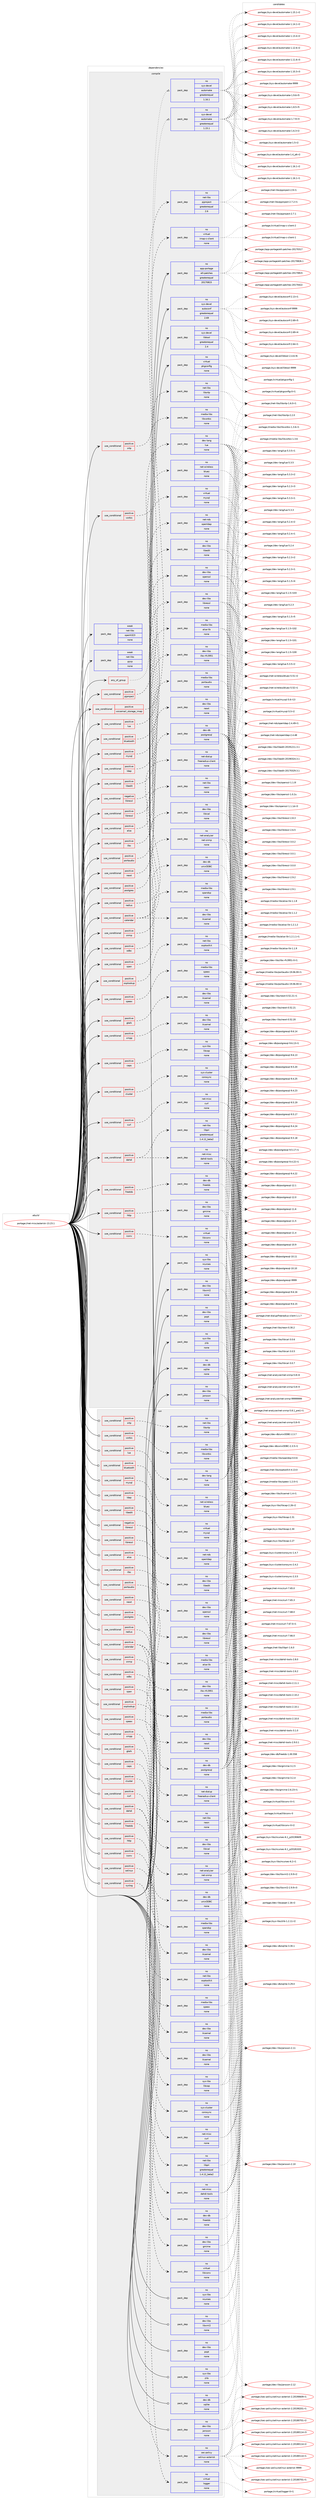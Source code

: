 digraph prolog {

# *************
# Graph options
# *************

newrank=true;
concentrate=true;
compound=true;
graph [rankdir=LR,fontname=Helvetica,fontsize=10,ranksep=1.5];#, ranksep=2.5, nodesep=0.2];
edge  [arrowhead=vee];
node  [fontname=Helvetica,fontsize=10];

# **********
# The ebuild
# **********

subgraph cluster_leftcol {
color=gray;
rank=same;
label=<<i>ebuild</i>>;
id [label="portage://net-misc/asterisk-13.23.1", color=red, width=4, href="../net-misc/asterisk-13.23.1.svg"];
}

# ****************
# The dependencies
# ****************

subgraph cluster_midcol {
color=gray;
label=<<i>dependencies</i>>;
subgraph cluster_compile {
fillcolor="#eeeeee";
style=filled;
label=<<i>compile</i>>;
subgraph any2063 {
dependency133944 [label=<<TABLE BORDER="0" CELLBORDER="1" CELLSPACING="0" CELLPADDING="4"><TR><TD CELLPADDING="10">any_of_group</TD></TR></TABLE>>, shape=none, color=red];subgraph pack103609 {
dependency133945 [label=<<TABLE BORDER="0" CELLBORDER="1" CELLSPACING="0" CELLPADDING="4" WIDTH="220"><TR><TD ROWSPAN="6" CELLPADDING="30">pack_dep</TD></TR><TR><TD WIDTH="110">no</TD></TR><TR><TD>sys-devel</TD></TR><TR><TD>automake</TD></TR><TR><TD>greaterequal</TD></TR><TR><TD>1.16.1</TD></TR></TABLE>>, shape=none, color=blue];
}
dependency133944:e -> dependency133945:w [weight=20,style="dotted",arrowhead="oinv"];
subgraph pack103610 {
dependency133946 [label=<<TABLE BORDER="0" CELLBORDER="1" CELLSPACING="0" CELLPADDING="4" WIDTH="220"><TR><TD ROWSPAN="6" CELLPADDING="30">pack_dep</TD></TR><TR><TD WIDTH="110">no</TD></TR><TR><TD>sys-devel</TD></TR><TR><TD>automake</TD></TR><TR><TD>greaterequal</TD></TR><TR><TD>1.15.1</TD></TR></TABLE>>, shape=none, color=blue];
}
dependency133944:e -> dependency133946:w [weight=20,style="dotted",arrowhead="oinv"];
}
id:e -> dependency133944:w [weight=20,style="solid",arrowhead="vee"];
subgraph cond28131 {
dependency133947 [label=<<TABLE BORDER="0" CELLBORDER="1" CELLSPACING="0" CELLPADDING="4"><TR><TD ROWSPAN="3" CELLPADDING="10">use_conditional</TD></TR><TR><TD>negative</TD></TR><TR><TD>libressl</TD></TR></TABLE>>, shape=none, color=red];
subgraph pack103611 {
dependency133948 [label=<<TABLE BORDER="0" CELLBORDER="1" CELLSPACING="0" CELLPADDING="4" WIDTH="220"><TR><TD ROWSPAN="6" CELLPADDING="30">pack_dep</TD></TR><TR><TD WIDTH="110">no</TD></TR><TR><TD>dev-libs</TD></TR><TR><TD>openssl</TD></TR><TR><TD>none</TD></TR><TR><TD></TD></TR></TABLE>>, shape=none, color=blue];
}
dependency133947:e -> dependency133948:w [weight=20,style="dashed",arrowhead="vee"];
}
id:e -> dependency133947:w [weight=20,style="solid",arrowhead="vee"];
subgraph cond28132 {
dependency133949 [label=<<TABLE BORDER="0" CELLBORDER="1" CELLSPACING="0" CELLPADDING="4"><TR><TD ROWSPAN="3" CELLPADDING="10">use_conditional</TD></TR><TR><TD>positive</TD></TR><TR><TD>alsa</TD></TR></TABLE>>, shape=none, color=red];
subgraph pack103612 {
dependency133950 [label=<<TABLE BORDER="0" CELLBORDER="1" CELLSPACING="0" CELLPADDING="4" WIDTH="220"><TR><TD ROWSPAN="6" CELLPADDING="30">pack_dep</TD></TR><TR><TD WIDTH="110">no</TD></TR><TR><TD>media-libs</TD></TR><TR><TD>alsa-lib</TD></TR><TR><TD>none</TD></TR><TR><TD></TD></TR></TABLE>>, shape=none, color=blue];
}
dependency133949:e -> dependency133950:w [weight=20,style="dashed",arrowhead="vee"];
}
id:e -> dependency133949:w [weight=20,style="solid",arrowhead="vee"];
subgraph cond28133 {
dependency133951 [label=<<TABLE BORDER="0" CELLBORDER="1" CELLSPACING="0" CELLPADDING="4"><TR><TD ROWSPAN="3" CELLPADDING="10">use_conditional</TD></TR><TR><TD>positive</TD></TR><TR><TD>bluetooth</TD></TR></TABLE>>, shape=none, color=red];
subgraph pack103613 {
dependency133952 [label=<<TABLE BORDER="0" CELLBORDER="1" CELLSPACING="0" CELLPADDING="4" WIDTH="220"><TR><TD ROWSPAN="6" CELLPADDING="30">pack_dep</TD></TR><TR><TD WIDTH="110">no</TD></TR><TR><TD>net-wireless</TD></TR><TR><TD>bluez</TD></TR><TR><TD>none</TD></TR><TR><TD></TD></TR></TABLE>>, shape=none, color=blue];
}
dependency133951:e -> dependency133952:w [weight=20,style="dashed",arrowhead="vee"];
}
id:e -> dependency133951:w [weight=20,style="solid",arrowhead="vee"];
subgraph cond28134 {
dependency133953 [label=<<TABLE BORDER="0" CELLBORDER="1" CELLSPACING="0" CELLPADDING="4"><TR><TD ROWSPAN="3" CELLPADDING="10">use_conditional</TD></TR><TR><TD>positive</TD></TR><TR><TD>calendar</TD></TR></TABLE>>, shape=none, color=red];
subgraph pack103614 {
dependency133954 [label=<<TABLE BORDER="0" CELLBORDER="1" CELLSPACING="0" CELLPADDING="4" WIDTH="220"><TR><TD ROWSPAN="6" CELLPADDING="30">pack_dep</TD></TR><TR><TD WIDTH="110">no</TD></TR><TR><TD>net-libs</TD></TR><TR><TD>neon</TD></TR><TR><TD>none</TD></TR><TR><TD></TD></TR></TABLE>>, shape=none, color=blue];
}
dependency133953:e -> dependency133954:w [weight=20,style="dashed",arrowhead="vee"];
subgraph pack103615 {
dependency133955 [label=<<TABLE BORDER="0" CELLBORDER="1" CELLSPACING="0" CELLPADDING="4" WIDTH="220"><TR><TD ROWSPAN="6" CELLPADDING="30">pack_dep</TD></TR><TR><TD WIDTH="110">no</TD></TR><TR><TD>dev-libs</TD></TR><TR><TD>libical</TD></TR><TR><TD>none</TD></TR><TR><TD></TD></TR></TABLE>>, shape=none, color=blue];
}
dependency133953:e -> dependency133955:w [weight=20,style="dashed",arrowhead="vee"];
subgraph pack103616 {
dependency133956 [label=<<TABLE BORDER="0" CELLBORDER="1" CELLSPACING="0" CELLPADDING="4" WIDTH="220"><TR><TD ROWSPAN="6" CELLPADDING="30">pack_dep</TD></TR><TR><TD WIDTH="110">no</TD></TR><TR><TD>dev-libs</TD></TR><TR><TD>iksemel</TD></TR><TR><TD>none</TD></TR><TR><TD></TD></TR></TABLE>>, shape=none, color=blue];
}
dependency133953:e -> dependency133956:w [weight=20,style="dashed",arrowhead="vee"];
}
id:e -> dependency133953:w [weight=20,style="solid",arrowhead="vee"];
subgraph cond28135 {
dependency133957 [label=<<TABLE BORDER="0" CELLBORDER="1" CELLSPACING="0" CELLPADDING="4"><TR><TD ROWSPAN="3" CELLPADDING="10">use_conditional</TD></TR><TR><TD>positive</TD></TR><TR><TD>caps</TD></TR></TABLE>>, shape=none, color=red];
subgraph pack103617 {
dependency133958 [label=<<TABLE BORDER="0" CELLBORDER="1" CELLSPACING="0" CELLPADDING="4" WIDTH="220"><TR><TD ROWSPAN="6" CELLPADDING="30">pack_dep</TD></TR><TR><TD WIDTH="110">no</TD></TR><TR><TD>sys-libs</TD></TR><TR><TD>libcap</TD></TR><TR><TD>none</TD></TR><TR><TD></TD></TR></TABLE>>, shape=none, color=blue];
}
dependency133957:e -> dependency133958:w [weight=20,style="dashed",arrowhead="vee"];
}
id:e -> dependency133957:w [weight=20,style="solid",arrowhead="vee"];
subgraph cond28136 {
dependency133959 [label=<<TABLE BORDER="0" CELLBORDER="1" CELLSPACING="0" CELLPADDING="4"><TR><TD ROWSPAN="3" CELLPADDING="10">use_conditional</TD></TR><TR><TD>positive</TD></TR><TR><TD>cluster</TD></TR></TABLE>>, shape=none, color=red];
subgraph pack103618 {
dependency133960 [label=<<TABLE BORDER="0" CELLBORDER="1" CELLSPACING="0" CELLPADDING="4" WIDTH="220"><TR><TD ROWSPAN="6" CELLPADDING="30">pack_dep</TD></TR><TR><TD WIDTH="110">no</TD></TR><TR><TD>sys-cluster</TD></TR><TR><TD>corosync</TD></TR><TR><TD>none</TD></TR><TR><TD></TD></TR></TABLE>>, shape=none, color=blue];
}
dependency133959:e -> dependency133960:w [weight=20,style="dashed",arrowhead="vee"];
}
id:e -> dependency133959:w [weight=20,style="solid",arrowhead="vee"];
subgraph cond28137 {
dependency133961 [label=<<TABLE BORDER="0" CELLBORDER="1" CELLSPACING="0" CELLPADDING="4"><TR><TD ROWSPAN="3" CELLPADDING="10">use_conditional</TD></TR><TR><TD>positive</TD></TR><TR><TD>curl</TD></TR></TABLE>>, shape=none, color=red];
subgraph pack103619 {
dependency133962 [label=<<TABLE BORDER="0" CELLBORDER="1" CELLSPACING="0" CELLPADDING="4" WIDTH="220"><TR><TD ROWSPAN="6" CELLPADDING="30">pack_dep</TD></TR><TR><TD WIDTH="110">no</TD></TR><TR><TD>net-misc</TD></TR><TR><TD>curl</TD></TR><TR><TD>none</TD></TR><TR><TD></TD></TR></TABLE>>, shape=none, color=blue];
}
dependency133961:e -> dependency133962:w [weight=20,style="dashed",arrowhead="vee"];
}
id:e -> dependency133961:w [weight=20,style="solid",arrowhead="vee"];
subgraph cond28138 {
dependency133963 [label=<<TABLE BORDER="0" CELLBORDER="1" CELLSPACING="0" CELLPADDING="4"><TR><TD ROWSPAN="3" CELLPADDING="10">use_conditional</TD></TR><TR><TD>positive</TD></TR><TR><TD>dahdi</TD></TR></TABLE>>, shape=none, color=red];
subgraph pack103620 {
dependency133964 [label=<<TABLE BORDER="0" CELLBORDER="1" CELLSPACING="0" CELLPADDING="4" WIDTH="220"><TR><TD ROWSPAN="6" CELLPADDING="30">pack_dep</TD></TR><TR><TD WIDTH="110">no</TD></TR><TR><TD>net-libs</TD></TR><TR><TD>libpri</TD></TR><TR><TD>greaterequal</TD></TR><TR><TD>1.4.12_beta2</TD></TR></TABLE>>, shape=none, color=blue];
}
dependency133963:e -> dependency133964:w [weight=20,style="dashed",arrowhead="vee"];
subgraph pack103621 {
dependency133965 [label=<<TABLE BORDER="0" CELLBORDER="1" CELLSPACING="0" CELLPADDING="4" WIDTH="220"><TR><TD ROWSPAN="6" CELLPADDING="30">pack_dep</TD></TR><TR><TD WIDTH="110">no</TD></TR><TR><TD>net-misc</TD></TR><TR><TD>dahdi-tools</TD></TR><TR><TD>none</TD></TR><TR><TD></TD></TR></TABLE>>, shape=none, color=blue];
}
dependency133963:e -> dependency133965:w [weight=20,style="dashed",arrowhead="vee"];
}
id:e -> dependency133963:w [weight=20,style="solid",arrowhead="vee"];
subgraph cond28139 {
dependency133966 [label=<<TABLE BORDER="0" CELLBORDER="1" CELLSPACING="0" CELLPADDING="4"><TR><TD ROWSPAN="3" CELLPADDING="10">use_conditional</TD></TR><TR><TD>positive</TD></TR><TR><TD>freetds</TD></TR></TABLE>>, shape=none, color=red];
subgraph pack103622 {
dependency133967 [label=<<TABLE BORDER="0" CELLBORDER="1" CELLSPACING="0" CELLPADDING="4" WIDTH="220"><TR><TD ROWSPAN="6" CELLPADDING="30">pack_dep</TD></TR><TR><TD WIDTH="110">no</TD></TR><TR><TD>dev-db</TD></TR><TR><TD>freetds</TD></TR><TR><TD>none</TD></TR><TR><TD></TD></TR></TABLE>>, shape=none, color=blue];
}
dependency133966:e -> dependency133967:w [weight=20,style="dashed",arrowhead="vee"];
}
id:e -> dependency133966:w [weight=20,style="solid",arrowhead="vee"];
subgraph cond28140 {
dependency133968 [label=<<TABLE BORDER="0" CELLBORDER="1" CELLSPACING="0" CELLPADDING="4"><TR><TD ROWSPAN="3" CELLPADDING="10">use_conditional</TD></TR><TR><TD>positive</TD></TR><TR><TD>gtalk</TD></TR></TABLE>>, shape=none, color=red];
subgraph pack103623 {
dependency133969 [label=<<TABLE BORDER="0" CELLBORDER="1" CELLSPACING="0" CELLPADDING="4" WIDTH="220"><TR><TD ROWSPAN="6" CELLPADDING="30">pack_dep</TD></TR><TR><TD WIDTH="110">no</TD></TR><TR><TD>dev-libs</TD></TR><TR><TD>iksemel</TD></TR><TR><TD>none</TD></TR><TR><TD></TD></TR></TABLE>>, shape=none, color=blue];
}
dependency133968:e -> dependency133969:w [weight=20,style="dashed",arrowhead="vee"];
}
id:e -> dependency133968:w [weight=20,style="solid",arrowhead="vee"];
subgraph cond28141 {
dependency133970 [label=<<TABLE BORDER="0" CELLBORDER="1" CELLSPACING="0" CELLPADDING="4"><TR><TD ROWSPAN="3" CELLPADDING="10">use_conditional</TD></TR><TR><TD>positive</TD></TR><TR><TD>http</TD></TR></TABLE>>, shape=none, color=red];
subgraph pack103624 {
dependency133971 [label=<<TABLE BORDER="0" CELLBORDER="1" CELLSPACING="0" CELLPADDING="4" WIDTH="220"><TR><TD ROWSPAN="6" CELLPADDING="30">pack_dep</TD></TR><TR><TD WIDTH="110">no</TD></TR><TR><TD>dev-libs</TD></TR><TR><TD>gmime</TD></TR><TR><TD>none</TD></TR><TR><TD></TD></TR></TABLE>>, shape=none, color=blue];
}
dependency133970:e -> dependency133971:w [weight=20,style="dashed",arrowhead="vee"];
}
id:e -> dependency133970:w [weight=20,style="solid",arrowhead="vee"];
subgraph cond28142 {
dependency133972 [label=<<TABLE BORDER="0" CELLBORDER="1" CELLSPACING="0" CELLPADDING="4"><TR><TD ROWSPAN="3" CELLPADDING="10">use_conditional</TD></TR><TR><TD>positive</TD></TR><TR><TD>iconv</TD></TR></TABLE>>, shape=none, color=red];
subgraph pack103625 {
dependency133973 [label=<<TABLE BORDER="0" CELLBORDER="1" CELLSPACING="0" CELLPADDING="4" WIDTH="220"><TR><TD ROWSPAN="6" CELLPADDING="30">pack_dep</TD></TR><TR><TD WIDTH="110">no</TD></TR><TR><TD>virtual</TD></TR><TR><TD>libiconv</TD></TR><TR><TD>none</TD></TR><TR><TD></TD></TR></TABLE>>, shape=none, color=blue];
}
dependency133972:e -> dependency133973:w [weight=20,style="dashed",arrowhead="vee"];
}
id:e -> dependency133972:w [weight=20,style="solid",arrowhead="vee"];
subgraph cond28143 {
dependency133974 [label=<<TABLE BORDER="0" CELLBORDER="1" CELLSPACING="0" CELLPADDING="4"><TR><TD ROWSPAN="3" CELLPADDING="10">use_conditional</TD></TR><TR><TD>positive</TD></TR><TR><TD>ilbc</TD></TR></TABLE>>, shape=none, color=red];
subgraph pack103626 {
dependency133975 [label=<<TABLE BORDER="0" CELLBORDER="1" CELLSPACING="0" CELLPADDING="4" WIDTH="220"><TR><TD ROWSPAN="6" CELLPADDING="30">pack_dep</TD></TR><TR><TD WIDTH="110">no</TD></TR><TR><TD>dev-libs</TD></TR><TR><TD>ilbc-rfc3951</TD></TR><TR><TD>none</TD></TR><TR><TD></TD></TR></TABLE>>, shape=none, color=blue];
}
dependency133974:e -> dependency133975:w [weight=20,style="dashed",arrowhead="vee"];
}
id:e -> dependency133974:w [weight=20,style="solid",arrowhead="vee"];
subgraph cond28144 {
dependency133976 [label=<<TABLE BORDER="0" CELLBORDER="1" CELLSPACING="0" CELLPADDING="4"><TR><TD ROWSPAN="3" CELLPADDING="10">use_conditional</TD></TR><TR><TD>positive</TD></TR><TR><TD>ldap</TD></TR></TABLE>>, shape=none, color=red];
subgraph pack103627 {
dependency133977 [label=<<TABLE BORDER="0" CELLBORDER="1" CELLSPACING="0" CELLPADDING="4" WIDTH="220"><TR><TD ROWSPAN="6" CELLPADDING="30">pack_dep</TD></TR><TR><TD WIDTH="110">no</TD></TR><TR><TD>net-nds</TD></TR><TR><TD>openldap</TD></TR><TR><TD>none</TD></TR><TR><TD></TD></TR></TABLE>>, shape=none, color=blue];
}
dependency133976:e -> dependency133977:w [weight=20,style="dashed",arrowhead="vee"];
}
id:e -> dependency133976:w [weight=20,style="solid",arrowhead="vee"];
subgraph cond28145 {
dependency133978 [label=<<TABLE BORDER="0" CELLBORDER="1" CELLSPACING="0" CELLPADDING="4"><TR><TD ROWSPAN="3" CELLPADDING="10">use_conditional</TD></TR><TR><TD>positive</TD></TR><TR><TD>libedit</TD></TR></TABLE>>, shape=none, color=red];
subgraph pack103628 {
dependency133979 [label=<<TABLE BORDER="0" CELLBORDER="1" CELLSPACING="0" CELLPADDING="4" WIDTH="220"><TR><TD ROWSPAN="6" CELLPADDING="30">pack_dep</TD></TR><TR><TD WIDTH="110">no</TD></TR><TR><TD>dev-libs</TD></TR><TR><TD>libedit</TD></TR><TR><TD>none</TD></TR><TR><TD></TD></TR></TABLE>>, shape=none, color=blue];
}
dependency133978:e -> dependency133979:w [weight=20,style="dashed",arrowhead="vee"];
}
id:e -> dependency133978:w [weight=20,style="solid",arrowhead="vee"];
subgraph cond28146 {
dependency133980 [label=<<TABLE BORDER="0" CELLBORDER="1" CELLSPACING="0" CELLPADDING="4"><TR><TD ROWSPAN="3" CELLPADDING="10">use_conditional</TD></TR><TR><TD>positive</TD></TR><TR><TD>libressl</TD></TR></TABLE>>, shape=none, color=red];
subgraph pack103629 {
dependency133981 [label=<<TABLE BORDER="0" CELLBORDER="1" CELLSPACING="0" CELLPADDING="4" WIDTH="220"><TR><TD ROWSPAN="6" CELLPADDING="30">pack_dep</TD></TR><TR><TD WIDTH="110">no</TD></TR><TR><TD>dev-libs</TD></TR><TR><TD>libressl</TD></TR><TR><TD>none</TD></TR><TR><TD></TD></TR></TABLE>>, shape=none, color=blue];
}
dependency133980:e -> dependency133981:w [weight=20,style="dashed",arrowhead="vee"];
}
id:e -> dependency133980:w [weight=20,style="solid",arrowhead="vee"];
subgraph cond28147 {
dependency133982 [label=<<TABLE BORDER="0" CELLBORDER="1" CELLSPACING="0" CELLPADDING="4"><TR><TD ROWSPAN="3" CELLPADDING="10">use_conditional</TD></TR><TR><TD>positive</TD></TR><TR><TD>lua</TD></TR></TABLE>>, shape=none, color=red];
subgraph pack103630 {
dependency133983 [label=<<TABLE BORDER="0" CELLBORDER="1" CELLSPACING="0" CELLPADDING="4" WIDTH="220"><TR><TD ROWSPAN="6" CELLPADDING="30">pack_dep</TD></TR><TR><TD WIDTH="110">no</TD></TR><TR><TD>dev-lang</TD></TR><TR><TD>lua</TD></TR><TR><TD>none</TD></TR><TR><TD></TD></TR></TABLE>>, shape=none, color=blue];
}
dependency133982:e -> dependency133983:w [weight=20,style="dashed",arrowhead="vee"];
}
id:e -> dependency133982:w [weight=20,style="solid",arrowhead="vee"];
subgraph cond28148 {
dependency133984 [label=<<TABLE BORDER="0" CELLBORDER="1" CELLSPACING="0" CELLPADDING="4"><TR><TD ROWSPAN="3" CELLPADDING="10">use_conditional</TD></TR><TR><TD>positive</TD></TR><TR><TD>mysql</TD></TR></TABLE>>, shape=none, color=red];
subgraph pack103631 {
dependency133985 [label=<<TABLE BORDER="0" CELLBORDER="1" CELLSPACING="0" CELLPADDING="4" WIDTH="220"><TR><TD ROWSPAN="6" CELLPADDING="30">pack_dep</TD></TR><TR><TD WIDTH="110">no</TD></TR><TR><TD>virtual</TD></TR><TR><TD>mysql</TD></TR><TR><TD>none</TD></TR><TR><TD></TD></TR></TABLE>>, shape=none, color=blue];
}
dependency133984:e -> dependency133985:w [weight=20,style="dashed",arrowhead="vee"];
}
id:e -> dependency133984:w [weight=20,style="solid",arrowhead="vee"];
subgraph cond28149 {
dependency133986 [label=<<TABLE BORDER="0" CELLBORDER="1" CELLSPACING="0" CELLPADDING="4"><TR><TD ROWSPAN="3" CELLPADDING="10">use_conditional</TD></TR><TR><TD>positive</TD></TR><TR><TD>newt</TD></TR></TABLE>>, shape=none, color=red];
subgraph pack103632 {
dependency133987 [label=<<TABLE BORDER="0" CELLBORDER="1" CELLSPACING="0" CELLPADDING="4" WIDTH="220"><TR><TD ROWSPAN="6" CELLPADDING="30">pack_dep</TD></TR><TR><TD WIDTH="110">no</TD></TR><TR><TD>dev-libs</TD></TR><TR><TD>newt</TD></TR><TR><TD>none</TD></TR><TR><TD></TD></TR></TABLE>>, shape=none, color=blue];
}
dependency133986:e -> dependency133987:w [weight=20,style="dashed",arrowhead="vee"];
}
id:e -> dependency133986:w [weight=20,style="solid",arrowhead="vee"];
subgraph cond28150 {
dependency133988 [label=<<TABLE BORDER="0" CELLBORDER="1" CELLSPACING="0" CELLPADDING="4"><TR><TD ROWSPAN="3" CELLPADDING="10">use_conditional</TD></TR><TR><TD>positive</TD></TR><TR><TD>odbc</TD></TR></TABLE>>, shape=none, color=red];
subgraph pack103633 {
dependency133989 [label=<<TABLE BORDER="0" CELLBORDER="1" CELLSPACING="0" CELLPADDING="4" WIDTH="220"><TR><TD ROWSPAN="6" CELLPADDING="30">pack_dep</TD></TR><TR><TD WIDTH="110">no</TD></TR><TR><TD>dev-db</TD></TR><TR><TD>unixODBC</TD></TR><TR><TD>none</TD></TR><TR><TD></TD></TR></TABLE>>, shape=none, color=blue];
}
dependency133988:e -> dependency133989:w [weight=20,style="dashed",arrowhead="vee"];
}
id:e -> dependency133988:w [weight=20,style="solid",arrowhead="vee"];
subgraph cond28151 {
dependency133990 [label=<<TABLE BORDER="0" CELLBORDER="1" CELLSPACING="0" CELLPADDING="4"><TR><TD ROWSPAN="3" CELLPADDING="10">use_conditional</TD></TR><TR><TD>positive</TD></TR><TR><TD>osplookup</TD></TR></TABLE>>, shape=none, color=red];
subgraph pack103634 {
dependency133991 [label=<<TABLE BORDER="0" CELLBORDER="1" CELLSPACING="0" CELLPADDING="4" WIDTH="220"><TR><TD ROWSPAN="6" CELLPADDING="30">pack_dep</TD></TR><TR><TD WIDTH="110">no</TD></TR><TR><TD>net-libs</TD></TR><TR><TD>osptoolkit</TD></TR><TR><TD>none</TD></TR><TR><TD></TD></TR></TABLE>>, shape=none, color=blue];
}
dependency133990:e -> dependency133991:w [weight=20,style="dashed",arrowhead="vee"];
}
id:e -> dependency133990:w [weight=20,style="solid",arrowhead="vee"];
subgraph cond28152 {
dependency133992 [label=<<TABLE BORDER="0" CELLBORDER="1" CELLSPACING="0" CELLPADDING="4"><TR><TD ROWSPAN="3" CELLPADDING="10">use_conditional</TD></TR><TR><TD>positive</TD></TR><TR><TD>pjproject</TD></TR></TABLE>>, shape=none, color=red];
subgraph pack103635 {
dependency133993 [label=<<TABLE BORDER="0" CELLBORDER="1" CELLSPACING="0" CELLPADDING="4" WIDTH="220"><TR><TD ROWSPAN="6" CELLPADDING="30">pack_dep</TD></TR><TR><TD WIDTH="110">no</TD></TR><TR><TD>net-libs</TD></TR><TR><TD>pjproject</TD></TR><TR><TD>greaterequal</TD></TR><TR><TD>2.6</TD></TR></TABLE>>, shape=none, color=blue];
}
dependency133992:e -> dependency133993:w [weight=20,style="dashed",arrowhead="vee"];
}
id:e -> dependency133992:w [weight=20,style="solid",arrowhead="vee"];
subgraph cond28153 {
dependency133994 [label=<<TABLE BORDER="0" CELLBORDER="1" CELLSPACING="0" CELLPADDING="4"><TR><TD ROWSPAN="3" CELLPADDING="10">use_conditional</TD></TR><TR><TD>positive</TD></TR><TR><TD>portaudio</TD></TR></TABLE>>, shape=none, color=red];
subgraph pack103636 {
dependency133995 [label=<<TABLE BORDER="0" CELLBORDER="1" CELLSPACING="0" CELLPADDING="4" WIDTH="220"><TR><TD ROWSPAN="6" CELLPADDING="30">pack_dep</TD></TR><TR><TD WIDTH="110">no</TD></TR><TR><TD>media-libs</TD></TR><TR><TD>portaudio</TD></TR><TR><TD>none</TD></TR><TR><TD></TD></TR></TABLE>>, shape=none, color=blue];
}
dependency133994:e -> dependency133995:w [weight=20,style="dashed",arrowhead="vee"];
}
id:e -> dependency133994:w [weight=20,style="solid",arrowhead="vee"];
subgraph cond28154 {
dependency133996 [label=<<TABLE BORDER="0" CELLBORDER="1" CELLSPACING="0" CELLPADDING="4"><TR><TD ROWSPAN="3" CELLPADDING="10">use_conditional</TD></TR><TR><TD>positive</TD></TR><TR><TD>postgres</TD></TR></TABLE>>, shape=none, color=red];
subgraph pack103637 {
dependency133997 [label=<<TABLE BORDER="0" CELLBORDER="1" CELLSPACING="0" CELLPADDING="4" WIDTH="220"><TR><TD ROWSPAN="6" CELLPADDING="30">pack_dep</TD></TR><TR><TD WIDTH="110">no</TD></TR><TR><TD>dev-db</TD></TR><TR><TD>postgresql</TD></TR><TR><TD>none</TD></TR><TR><TD></TD></TR></TABLE>>, shape=none, color=blue];
}
dependency133996:e -> dependency133997:w [weight=20,style="dashed",arrowhead="vee"];
}
id:e -> dependency133996:w [weight=20,style="solid",arrowhead="vee"];
subgraph cond28155 {
dependency133998 [label=<<TABLE BORDER="0" CELLBORDER="1" CELLSPACING="0" CELLPADDING="4"><TR><TD ROWSPAN="3" CELLPADDING="10">use_conditional</TD></TR><TR><TD>positive</TD></TR><TR><TD>radius</TD></TR></TABLE>>, shape=none, color=red];
subgraph pack103638 {
dependency133999 [label=<<TABLE BORDER="0" CELLBORDER="1" CELLSPACING="0" CELLPADDING="4" WIDTH="220"><TR><TD ROWSPAN="6" CELLPADDING="30">pack_dep</TD></TR><TR><TD WIDTH="110">no</TD></TR><TR><TD>net-dialup</TD></TR><TR><TD>freeradius-client</TD></TR><TR><TD>none</TD></TR><TR><TD></TD></TR></TABLE>>, shape=none, color=blue];
}
dependency133998:e -> dependency133999:w [weight=20,style="dashed",arrowhead="vee"];
}
id:e -> dependency133998:w [weight=20,style="solid",arrowhead="vee"];
subgraph cond28156 {
dependency134000 [label=<<TABLE BORDER="0" CELLBORDER="1" CELLSPACING="0" CELLPADDING="4"><TR><TD ROWSPAN="3" CELLPADDING="10">use_conditional</TD></TR><TR><TD>positive</TD></TR><TR><TD>snmp</TD></TR></TABLE>>, shape=none, color=red];
subgraph pack103639 {
dependency134001 [label=<<TABLE BORDER="0" CELLBORDER="1" CELLSPACING="0" CELLPADDING="4" WIDTH="220"><TR><TD ROWSPAN="6" CELLPADDING="30">pack_dep</TD></TR><TR><TD WIDTH="110">no</TD></TR><TR><TD>net-analyzer</TD></TR><TR><TD>net-snmp</TD></TR><TR><TD>none</TD></TR><TR><TD></TD></TR></TABLE>>, shape=none, color=blue];
}
dependency134000:e -> dependency134001:w [weight=20,style="dashed",arrowhead="vee"];
}
id:e -> dependency134000:w [weight=20,style="solid",arrowhead="vee"];
subgraph cond28157 {
dependency134002 [label=<<TABLE BORDER="0" CELLBORDER="1" CELLSPACING="0" CELLPADDING="4"><TR><TD ROWSPAN="3" CELLPADDING="10">use_conditional</TD></TR><TR><TD>positive</TD></TR><TR><TD>span</TD></TR></TABLE>>, shape=none, color=red];
subgraph pack103640 {
dependency134003 [label=<<TABLE BORDER="0" CELLBORDER="1" CELLSPACING="0" CELLPADDING="4" WIDTH="220"><TR><TD ROWSPAN="6" CELLPADDING="30">pack_dep</TD></TR><TR><TD WIDTH="110">no</TD></TR><TR><TD>media-libs</TD></TR><TR><TD>spandsp</TD></TR><TR><TD>none</TD></TR><TR><TD></TD></TR></TABLE>>, shape=none, color=blue];
}
dependency134002:e -> dependency134003:w [weight=20,style="dashed",arrowhead="vee"];
}
id:e -> dependency134002:w [weight=20,style="solid",arrowhead="vee"];
subgraph cond28158 {
dependency134004 [label=<<TABLE BORDER="0" CELLBORDER="1" CELLSPACING="0" CELLPADDING="4"><TR><TD ROWSPAN="3" CELLPADDING="10">use_conditional</TD></TR><TR><TD>positive</TD></TR><TR><TD>speex</TD></TR></TABLE>>, shape=none, color=red];
subgraph pack103641 {
dependency134005 [label=<<TABLE BORDER="0" CELLBORDER="1" CELLSPACING="0" CELLPADDING="4" WIDTH="220"><TR><TD ROWSPAN="6" CELLPADDING="30">pack_dep</TD></TR><TR><TD WIDTH="110">no</TD></TR><TR><TD>media-libs</TD></TR><TR><TD>speex</TD></TR><TR><TD>none</TD></TR><TR><TD></TD></TR></TABLE>>, shape=none, color=blue];
}
dependency134004:e -> dependency134005:w [weight=20,style="dashed",arrowhead="vee"];
}
id:e -> dependency134004:w [weight=20,style="solid",arrowhead="vee"];
subgraph cond28159 {
dependency134006 [label=<<TABLE BORDER="0" CELLBORDER="1" CELLSPACING="0" CELLPADDING="4"><TR><TD ROWSPAN="3" CELLPADDING="10">use_conditional</TD></TR><TR><TD>positive</TD></TR><TR><TD>srtp</TD></TR></TABLE>>, shape=none, color=red];
subgraph pack103642 {
dependency134007 [label=<<TABLE BORDER="0" CELLBORDER="1" CELLSPACING="0" CELLPADDING="4" WIDTH="220"><TR><TD ROWSPAN="6" CELLPADDING="30">pack_dep</TD></TR><TR><TD WIDTH="110">no</TD></TR><TR><TD>net-libs</TD></TR><TR><TD>libsrtp</TD></TR><TR><TD>none</TD></TR><TR><TD></TD></TR></TABLE>>, shape=none, color=blue];
}
dependency134006:e -> dependency134007:w [weight=20,style="dashed",arrowhead="vee"];
}
id:e -> dependency134006:w [weight=20,style="solid",arrowhead="vee"];
subgraph cond28160 {
dependency134008 [label=<<TABLE BORDER="0" CELLBORDER="1" CELLSPACING="0" CELLPADDING="4"><TR><TD ROWSPAN="3" CELLPADDING="10">use_conditional</TD></TR><TR><TD>positive</TD></TR><TR><TD>voicemail_storage_imap</TD></TR></TABLE>>, shape=none, color=red];
subgraph pack103643 {
dependency134009 [label=<<TABLE BORDER="0" CELLBORDER="1" CELLSPACING="0" CELLPADDING="4" WIDTH="220"><TR><TD ROWSPAN="6" CELLPADDING="30">pack_dep</TD></TR><TR><TD WIDTH="110">no</TD></TR><TR><TD>virtual</TD></TR><TR><TD>imap-c-client</TD></TR><TR><TD>none</TD></TR><TR><TD></TD></TR></TABLE>>, shape=none, color=blue];
}
dependency134008:e -> dependency134009:w [weight=20,style="dashed",arrowhead="vee"];
}
id:e -> dependency134008:w [weight=20,style="solid",arrowhead="vee"];
subgraph cond28161 {
dependency134010 [label=<<TABLE BORDER="0" CELLBORDER="1" CELLSPACING="0" CELLPADDING="4"><TR><TD ROWSPAN="3" CELLPADDING="10">use_conditional</TD></TR><TR><TD>positive</TD></TR><TR><TD>vorbis</TD></TR></TABLE>>, shape=none, color=red];
subgraph pack103644 {
dependency134011 [label=<<TABLE BORDER="0" CELLBORDER="1" CELLSPACING="0" CELLPADDING="4" WIDTH="220"><TR><TD ROWSPAN="6" CELLPADDING="30">pack_dep</TD></TR><TR><TD WIDTH="110">no</TD></TR><TR><TD>media-libs</TD></TR><TR><TD>libvorbis</TD></TR><TR><TD>none</TD></TR><TR><TD></TD></TR></TABLE>>, shape=none, color=blue];
}
dependency134010:e -> dependency134011:w [weight=20,style="dashed",arrowhead="vee"];
}
id:e -> dependency134010:w [weight=20,style="solid",arrowhead="vee"];
subgraph cond28162 {
dependency134012 [label=<<TABLE BORDER="0" CELLBORDER="1" CELLSPACING="0" CELLPADDING="4"><TR><TD ROWSPAN="3" CELLPADDING="10">use_conditional</TD></TR><TR><TD>positive</TD></TR><TR><TD>xmpp</TD></TR></TABLE>>, shape=none, color=red];
subgraph pack103645 {
dependency134013 [label=<<TABLE BORDER="0" CELLBORDER="1" CELLSPACING="0" CELLPADDING="4" WIDTH="220"><TR><TD ROWSPAN="6" CELLPADDING="30">pack_dep</TD></TR><TR><TD WIDTH="110">no</TD></TR><TR><TD>dev-libs</TD></TR><TR><TD>iksemel</TD></TR><TR><TD>none</TD></TR><TR><TD></TD></TR></TABLE>>, shape=none, color=blue];
}
dependency134012:e -> dependency134013:w [weight=20,style="dashed",arrowhead="vee"];
}
id:e -> dependency134012:w [weight=20,style="solid",arrowhead="vee"];
subgraph pack103646 {
dependency134014 [label=<<TABLE BORDER="0" CELLBORDER="1" CELLSPACING="0" CELLPADDING="4" WIDTH="220"><TR><TD ROWSPAN="6" CELLPADDING="30">pack_dep</TD></TR><TR><TD WIDTH="110">no</TD></TR><TR><TD>app-portage</TD></TR><TR><TD>elt-patches</TD></TR><TR><TD>greaterequal</TD></TR><TR><TD>20170815</TD></TR></TABLE>>, shape=none, color=blue];
}
id:e -> dependency134014:w [weight=20,style="solid",arrowhead="vee"];
subgraph pack103647 {
dependency134015 [label=<<TABLE BORDER="0" CELLBORDER="1" CELLSPACING="0" CELLPADDING="4" WIDTH="220"><TR><TD ROWSPAN="6" CELLPADDING="30">pack_dep</TD></TR><TR><TD WIDTH="110">no</TD></TR><TR><TD>dev-db</TD></TR><TR><TD>sqlite</TD></TR><TR><TD>none</TD></TR><TR><TD></TD></TR></TABLE>>, shape=none, color=blue];
}
id:e -> dependency134015:w [weight=20,style="solid",arrowhead="vee"];
subgraph pack103648 {
dependency134016 [label=<<TABLE BORDER="0" CELLBORDER="1" CELLSPACING="0" CELLPADDING="4" WIDTH="220"><TR><TD ROWSPAN="6" CELLPADDING="30">pack_dep</TD></TR><TR><TD WIDTH="110">no</TD></TR><TR><TD>dev-libs</TD></TR><TR><TD>jansson</TD></TR><TR><TD>none</TD></TR><TR><TD></TD></TR></TABLE>>, shape=none, color=blue];
}
id:e -> dependency134016:w [weight=20,style="solid",arrowhead="vee"];
subgraph pack103649 {
dependency134017 [label=<<TABLE BORDER="0" CELLBORDER="1" CELLSPACING="0" CELLPADDING="4" WIDTH="220"><TR><TD ROWSPAN="6" CELLPADDING="30">pack_dep</TD></TR><TR><TD WIDTH="110">no</TD></TR><TR><TD>dev-libs</TD></TR><TR><TD>libxml2</TD></TR><TR><TD>none</TD></TR><TR><TD></TD></TR></TABLE>>, shape=none, color=blue];
}
id:e -> dependency134017:w [weight=20,style="solid",arrowhead="vee"];
subgraph pack103650 {
dependency134018 [label=<<TABLE BORDER="0" CELLBORDER="1" CELLSPACING="0" CELLPADDING="4" WIDTH="220"><TR><TD ROWSPAN="6" CELLPADDING="30">pack_dep</TD></TR><TR><TD WIDTH="110">no</TD></TR><TR><TD>dev-libs</TD></TR><TR><TD>popt</TD></TR><TR><TD>none</TD></TR><TR><TD></TD></TR></TABLE>>, shape=none, color=blue];
}
id:e -> dependency134018:w [weight=20,style="solid",arrowhead="vee"];
subgraph pack103651 {
dependency134019 [label=<<TABLE BORDER="0" CELLBORDER="1" CELLSPACING="0" CELLPADDING="4" WIDTH="220"><TR><TD ROWSPAN="6" CELLPADDING="30">pack_dep</TD></TR><TR><TD WIDTH="110">no</TD></TR><TR><TD>sys-devel</TD></TR><TR><TD>autoconf</TD></TR><TR><TD>greaterequal</TD></TR><TR><TD>2.69</TD></TR></TABLE>>, shape=none, color=blue];
}
id:e -> dependency134019:w [weight=20,style="solid",arrowhead="vee"];
subgraph pack103652 {
dependency134020 [label=<<TABLE BORDER="0" CELLBORDER="1" CELLSPACING="0" CELLPADDING="4" WIDTH="220"><TR><TD ROWSPAN="6" CELLPADDING="30">pack_dep</TD></TR><TR><TD WIDTH="110">no</TD></TR><TR><TD>sys-devel</TD></TR><TR><TD>libtool</TD></TR><TR><TD>greaterequal</TD></TR><TR><TD>2.4</TD></TR></TABLE>>, shape=none, color=blue];
}
id:e -> dependency134020:w [weight=20,style="solid",arrowhead="vee"];
subgraph pack103653 {
dependency134021 [label=<<TABLE BORDER="0" CELLBORDER="1" CELLSPACING="0" CELLPADDING="4" WIDTH="220"><TR><TD ROWSPAN="6" CELLPADDING="30">pack_dep</TD></TR><TR><TD WIDTH="110">no</TD></TR><TR><TD>sys-libs</TD></TR><TR><TD>ncurses</TD></TR><TR><TD>none</TD></TR><TR><TD></TD></TR></TABLE>>, shape=none, color=blue];
}
id:e -> dependency134021:w [weight=20,style="solid",arrowhead="vee"];
subgraph pack103654 {
dependency134022 [label=<<TABLE BORDER="0" CELLBORDER="1" CELLSPACING="0" CELLPADDING="4" WIDTH="220"><TR><TD ROWSPAN="6" CELLPADDING="30">pack_dep</TD></TR><TR><TD WIDTH="110">no</TD></TR><TR><TD>sys-libs</TD></TR><TR><TD>zlib</TD></TR><TR><TD>none</TD></TR><TR><TD></TD></TR></TABLE>>, shape=none, color=blue];
}
id:e -> dependency134022:w [weight=20,style="solid",arrowhead="vee"];
subgraph pack103655 {
dependency134023 [label=<<TABLE BORDER="0" CELLBORDER="1" CELLSPACING="0" CELLPADDING="4" WIDTH="220"><TR><TD ROWSPAN="6" CELLPADDING="30">pack_dep</TD></TR><TR><TD WIDTH="110">no</TD></TR><TR><TD>virtual</TD></TR><TR><TD>pkgconfig</TD></TR><TR><TD>none</TD></TR><TR><TD></TD></TR></TABLE>>, shape=none, color=blue];
}
id:e -> dependency134023:w [weight=20,style="solid",arrowhead="vee"];
subgraph pack103656 {
dependency134024 [label=<<TABLE BORDER="0" CELLBORDER="1" CELLSPACING="0" CELLPADDING="4" WIDTH="220"><TR><TD ROWSPAN="6" CELLPADDING="30">pack_dep</TD></TR><TR><TD WIDTH="110">weak</TD></TR><TR><TD>net-libs</TD></TR><TR><TD>openh323</TD></TR><TR><TD>none</TD></TR><TR><TD></TD></TR></TABLE>>, shape=none, color=blue];
}
id:e -> dependency134024:w [weight=20,style="solid",arrowhead="vee"];
subgraph pack103657 {
dependency134025 [label=<<TABLE BORDER="0" CELLBORDER="1" CELLSPACING="0" CELLPADDING="4" WIDTH="220"><TR><TD ROWSPAN="6" CELLPADDING="30">pack_dep</TD></TR><TR><TD WIDTH="110">weak</TD></TR><TR><TD>net-libs</TD></TR><TR><TD>pjsip</TD></TR><TR><TD>none</TD></TR><TR><TD></TD></TR></TABLE>>, shape=none, color=blue];
}
id:e -> dependency134025:w [weight=20,style="solid",arrowhead="vee"];
}
subgraph cluster_compileandrun {
fillcolor="#eeeeee";
style=filled;
label=<<i>compile and run</i>>;
}
subgraph cluster_run {
fillcolor="#eeeeee";
style=filled;
label=<<i>run</i>>;
subgraph cond28163 {
dependency134026 [label=<<TABLE BORDER="0" CELLBORDER="1" CELLSPACING="0" CELLPADDING="4"><TR><TD ROWSPAN="3" CELLPADDING="10">use_conditional</TD></TR><TR><TD>negative</TD></TR><TR><TD>libressl</TD></TR></TABLE>>, shape=none, color=red];
subgraph pack103658 {
dependency134027 [label=<<TABLE BORDER="0" CELLBORDER="1" CELLSPACING="0" CELLPADDING="4" WIDTH="220"><TR><TD ROWSPAN="6" CELLPADDING="30">pack_dep</TD></TR><TR><TD WIDTH="110">no</TD></TR><TR><TD>dev-libs</TD></TR><TR><TD>openssl</TD></TR><TR><TD>none</TD></TR><TR><TD></TD></TR></TABLE>>, shape=none, color=blue];
}
dependency134026:e -> dependency134027:w [weight=20,style="dashed",arrowhead="vee"];
}
id:e -> dependency134026:w [weight=20,style="solid",arrowhead="odot"];
subgraph cond28164 {
dependency134028 [label=<<TABLE BORDER="0" CELLBORDER="1" CELLSPACING="0" CELLPADDING="4"><TR><TD ROWSPAN="3" CELLPADDING="10">use_conditional</TD></TR><TR><TD>positive</TD></TR><TR><TD>alsa</TD></TR></TABLE>>, shape=none, color=red];
subgraph pack103659 {
dependency134029 [label=<<TABLE BORDER="0" CELLBORDER="1" CELLSPACING="0" CELLPADDING="4" WIDTH="220"><TR><TD ROWSPAN="6" CELLPADDING="30">pack_dep</TD></TR><TR><TD WIDTH="110">no</TD></TR><TR><TD>media-libs</TD></TR><TR><TD>alsa-lib</TD></TR><TR><TD>none</TD></TR><TR><TD></TD></TR></TABLE>>, shape=none, color=blue];
}
dependency134028:e -> dependency134029:w [weight=20,style="dashed",arrowhead="vee"];
}
id:e -> dependency134028:w [weight=20,style="solid",arrowhead="odot"];
subgraph cond28165 {
dependency134030 [label=<<TABLE BORDER="0" CELLBORDER="1" CELLSPACING="0" CELLPADDING="4"><TR><TD ROWSPAN="3" CELLPADDING="10">use_conditional</TD></TR><TR><TD>positive</TD></TR><TR><TD>bluetooth</TD></TR></TABLE>>, shape=none, color=red];
subgraph pack103660 {
dependency134031 [label=<<TABLE BORDER="0" CELLBORDER="1" CELLSPACING="0" CELLPADDING="4" WIDTH="220"><TR><TD ROWSPAN="6" CELLPADDING="30">pack_dep</TD></TR><TR><TD WIDTH="110">no</TD></TR><TR><TD>net-wireless</TD></TR><TR><TD>bluez</TD></TR><TR><TD>none</TD></TR><TR><TD></TD></TR></TABLE>>, shape=none, color=blue];
}
dependency134030:e -> dependency134031:w [weight=20,style="dashed",arrowhead="vee"];
}
id:e -> dependency134030:w [weight=20,style="solid",arrowhead="odot"];
subgraph cond28166 {
dependency134032 [label=<<TABLE BORDER="0" CELLBORDER="1" CELLSPACING="0" CELLPADDING="4"><TR><TD ROWSPAN="3" CELLPADDING="10">use_conditional</TD></TR><TR><TD>positive</TD></TR><TR><TD>calendar</TD></TR></TABLE>>, shape=none, color=red];
subgraph pack103661 {
dependency134033 [label=<<TABLE BORDER="0" CELLBORDER="1" CELLSPACING="0" CELLPADDING="4" WIDTH="220"><TR><TD ROWSPAN="6" CELLPADDING="30">pack_dep</TD></TR><TR><TD WIDTH="110">no</TD></TR><TR><TD>net-libs</TD></TR><TR><TD>neon</TD></TR><TR><TD>none</TD></TR><TR><TD></TD></TR></TABLE>>, shape=none, color=blue];
}
dependency134032:e -> dependency134033:w [weight=20,style="dashed",arrowhead="vee"];
subgraph pack103662 {
dependency134034 [label=<<TABLE BORDER="0" CELLBORDER="1" CELLSPACING="0" CELLPADDING="4" WIDTH="220"><TR><TD ROWSPAN="6" CELLPADDING="30">pack_dep</TD></TR><TR><TD WIDTH="110">no</TD></TR><TR><TD>dev-libs</TD></TR><TR><TD>libical</TD></TR><TR><TD>none</TD></TR><TR><TD></TD></TR></TABLE>>, shape=none, color=blue];
}
dependency134032:e -> dependency134034:w [weight=20,style="dashed",arrowhead="vee"];
subgraph pack103663 {
dependency134035 [label=<<TABLE BORDER="0" CELLBORDER="1" CELLSPACING="0" CELLPADDING="4" WIDTH="220"><TR><TD ROWSPAN="6" CELLPADDING="30">pack_dep</TD></TR><TR><TD WIDTH="110">no</TD></TR><TR><TD>dev-libs</TD></TR><TR><TD>iksemel</TD></TR><TR><TD>none</TD></TR><TR><TD></TD></TR></TABLE>>, shape=none, color=blue];
}
dependency134032:e -> dependency134035:w [weight=20,style="dashed",arrowhead="vee"];
}
id:e -> dependency134032:w [weight=20,style="solid",arrowhead="odot"];
subgraph cond28167 {
dependency134036 [label=<<TABLE BORDER="0" CELLBORDER="1" CELLSPACING="0" CELLPADDING="4"><TR><TD ROWSPAN="3" CELLPADDING="10">use_conditional</TD></TR><TR><TD>positive</TD></TR><TR><TD>caps</TD></TR></TABLE>>, shape=none, color=red];
subgraph pack103664 {
dependency134037 [label=<<TABLE BORDER="0" CELLBORDER="1" CELLSPACING="0" CELLPADDING="4" WIDTH="220"><TR><TD ROWSPAN="6" CELLPADDING="30">pack_dep</TD></TR><TR><TD WIDTH="110">no</TD></TR><TR><TD>sys-libs</TD></TR><TR><TD>libcap</TD></TR><TR><TD>none</TD></TR><TR><TD></TD></TR></TABLE>>, shape=none, color=blue];
}
dependency134036:e -> dependency134037:w [weight=20,style="dashed",arrowhead="vee"];
}
id:e -> dependency134036:w [weight=20,style="solid",arrowhead="odot"];
subgraph cond28168 {
dependency134038 [label=<<TABLE BORDER="0" CELLBORDER="1" CELLSPACING="0" CELLPADDING="4"><TR><TD ROWSPAN="3" CELLPADDING="10">use_conditional</TD></TR><TR><TD>positive</TD></TR><TR><TD>cluster</TD></TR></TABLE>>, shape=none, color=red];
subgraph pack103665 {
dependency134039 [label=<<TABLE BORDER="0" CELLBORDER="1" CELLSPACING="0" CELLPADDING="4" WIDTH="220"><TR><TD ROWSPAN="6" CELLPADDING="30">pack_dep</TD></TR><TR><TD WIDTH="110">no</TD></TR><TR><TD>sys-cluster</TD></TR><TR><TD>corosync</TD></TR><TR><TD>none</TD></TR><TR><TD></TD></TR></TABLE>>, shape=none, color=blue];
}
dependency134038:e -> dependency134039:w [weight=20,style="dashed",arrowhead="vee"];
}
id:e -> dependency134038:w [weight=20,style="solid",arrowhead="odot"];
subgraph cond28169 {
dependency134040 [label=<<TABLE BORDER="0" CELLBORDER="1" CELLSPACING="0" CELLPADDING="4"><TR><TD ROWSPAN="3" CELLPADDING="10">use_conditional</TD></TR><TR><TD>positive</TD></TR><TR><TD>curl</TD></TR></TABLE>>, shape=none, color=red];
subgraph pack103666 {
dependency134041 [label=<<TABLE BORDER="0" CELLBORDER="1" CELLSPACING="0" CELLPADDING="4" WIDTH="220"><TR><TD ROWSPAN="6" CELLPADDING="30">pack_dep</TD></TR><TR><TD WIDTH="110">no</TD></TR><TR><TD>net-misc</TD></TR><TR><TD>curl</TD></TR><TR><TD>none</TD></TR><TR><TD></TD></TR></TABLE>>, shape=none, color=blue];
}
dependency134040:e -> dependency134041:w [weight=20,style="dashed",arrowhead="vee"];
}
id:e -> dependency134040:w [weight=20,style="solid",arrowhead="odot"];
subgraph cond28170 {
dependency134042 [label=<<TABLE BORDER="0" CELLBORDER="1" CELLSPACING="0" CELLPADDING="4"><TR><TD ROWSPAN="3" CELLPADDING="10">use_conditional</TD></TR><TR><TD>positive</TD></TR><TR><TD>dahdi</TD></TR></TABLE>>, shape=none, color=red];
subgraph pack103667 {
dependency134043 [label=<<TABLE BORDER="0" CELLBORDER="1" CELLSPACING="0" CELLPADDING="4" WIDTH="220"><TR><TD ROWSPAN="6" CELLPADDING="30">pack_dep</TD></TR><TR><TD WIDTH="110">no</TD></TR><TR><TD>net-libs</TD></TR><TR><TD>libpri</TD></TR><TR><TD>greaterequal</TD></TR><TR><TD>1.4.12_beta2</TD></TR></TABLE>>, shape=none, color=blue];
}
dependency134042:e -> dependency134043:w [weight=20,style="dashed",arrowhead="vee"];
subgraph pack103668 {
dependency134044 [label=<<TABLE BORDER="0" CELLBORDER="1" CELLSPACING="0" CELLPADDING="4" WIDTH="220"><TR><TD ROWSPAN="6" CELLPADDING="30">pack_dep</TD></TR><TR><TD WIDTH="110">no</TD></TR><TR><TD>net-misc</TD></TR><TR><TD>dahdi-tools</TD></TR><TR><TD>none</TD></TR><TR><TD></TD></TR></TABLE>>, shape=none, color=blue];
}
dependency134042:e -> dependency134044:w [weight=20,style="dashed",arrowhead="vee"];
}
id:e -> dependency134042:w [weight=20,style="solid",arrowhead="odot"];
subgraph cond28171 {
dependency134045 [label=<<TABLE BORDER="0" CELLBORDER="1" CELLSPACING="0" CELLPADDING="4"><TR><TD ROWSPAN="3" CELLPADDING="10">use_conditional</TD></TR><TR><TD>positive</TD></TR><TR><TD>freetds</TD></TR></TABLE>>, shape=none, color=red];
subgraph pack103669 {
dependency134046 [label=<<TABLE BORDER="0" CELLBORDER="1" CELLSPACING="0" CELLPADDING="4" WIDTH="220"><TR><TD ROWSPAN="6" CELLPADDING="30">pack_dep</TD></TR><TR><TD WIDTH="110">no</TD></TR><TR><TD>dev-db</TD></TR><TR><TD>freetds</TD></TR><TR><TD>none</TD></TR><TR><TD></TD></TR></TABLE>>, shape=none, color=blue];
}
dependency134045:e -> dependency134046:w [weight=20,style="dashed",arrowhead="vee"];
}
id:e -> dependency134045:w [weight=20,style="solid",arrowhead="odot"];
subgraph cond28172 {
dependency134047 [label=<<TABLE BORDER="0" CELLBORDER="1" CELLSPACING="0" CELLPADDING="4"><TR><TD ROWSPAN="3" CELLPADDING="10">use_conditional</TD></TR><TR><TD>positive</TD></TR><TR><TD>gtalk</TD></TR></TABLE>>, shape=none, color=red];
subgraph pack103670 {
dependency134048 [label=<<TABLE BORDER="0" CELLBORDER="1" CELLSPACING="0" CELLPADDING="4" WIDTH="220"><TR><TD ROWSPAN="6" CELLPADDING="30">pack_dep</TD></TR><TR><TD WIDTH="110">no</TD></TR><TR><TD>dev-libs</TD></TR><TR><TD>iksemel</TD></TR><TR><TD>none</TD></TR><TR><TD></TD></TR></TABLE>>, shape=none, color=blue];
}
dependency134047:e -> dependency134048:w [weight=20,style="dashed",arrowhead="vee"];
}
id:e -> dependency134047:w [weight=20,style="solid",arrowhead="odot"];
subgraph cond28173 {
dependency134049 [label=<<TABLE BORDER="0" CELLBORDER="1" CELLSPACING="0" CELLPADDING="4"><TR><TD ROWSPAN="3" CELLPADDING="10">use_conditional</TD></TR><TR><TD>positive</TD></TR><TR><TD>http</TD></TR></TABLE>>, shape=none, color=red];
subgraph pack103671 {
dependency134050 [label=<<TABLE BORDER="0" CELLBORDER="1" CELLSPACING="0" CELLPADDING="4" WIDTH="220"><TR><TD ROWSPAN="6" CELLPADDING="30">pack_dep</TD></TR><TR><TD WIDTH="110">no</TD></TR><TR><TD>dev-libs</TD></TR><TR><TD>gmime</TD></TR><TR><TD>none</TD></TR><TR><TD></TD></TR></TABLE>>, shape=none, color=blue];
}
dependency134049:e -> dependency134050:w [weight=20,style="dashed",arrowhead="vee"];
}
id:e -> dependency134049:w [weight=20,style="solid",arrowhead="odot"];
subgraph cond28174 {
dependency134051 [label=<<TABLE BORDER="0" CELLBORDER="1" CELLSPACING="0" CELLPADDING="4"><TR><TD ROWSPAN="3" CELLPADDING="10">use_conditional</TD></TR><TR><TD>positive</TD></TR><TR><TD>iconv</TD></TR></TABLE>>, shape=none, color=red];
subgraph pack103672 {
dependency134052 [label=<<TABLE BORDER="0" CELLBORDER="1" CELLSPACING="0" CELLPADDING="4" WIDTH="220"><TR><TD ROWSPAN="6" CELLPADDING="30">pack_dep</TD></TR><TR><TD WIDTH="110">no</TD></TR><TR><TD>virtual</TD></TR><TR><TD>libiconv</TD></TR><TR><TD>none</TD></TR><TR><TD></TD></TR></TABLE>>, shape=none, color=blue];
}
dependency134051:e -> dependency134052:w [weight=20,style="dashed",arrowhead="vee"];
}
id:e -> dependency134051:w [weight=20,style="solid",arrowhead="odot"];
subgraph cond28175 {
dependency134053 [label=<<TABLE BORDER="0" CELLBORDER="1" CELLSPACING="0" CELLPADDING="4"><TR><TD ROWSPAN="3" CELLPADDING="10">use_conditional</TD></TR><TR><TD>positive</TD></TR><TR><TD>ilbc</TD></TR></TABLE>>, shape=none, color=red];
subgraph pack103673 {
dependency134054 [label=<<TABLE BORDER="0" CELLBORDER="1" CELLSPACING="0" CELLPADDING="4" WIDTH="220"><TR><TD ROWSPAN="6" CELLPADDING="30">pack_dep</TD></TR><TR><TD WIDTH="110">no</TD></TR><TR><TD>dev-libs</TD></TR><TR><TD>ilbc-rfc3951</TD></TR><TR><TD>none</TD></TR><TR><TD></TD></TR></TABLE>>, shape=none, color=blue];
}
dependency134053:e -> dependency134054:w [weight=20,style="dashed",arrowhead="vee"];
}
id:e -> dependency134053:w [weight=20,style="solid",arrowhead="odot"];
subgraph cond28176 {
dependency134055 [label=<<TABLE BORDER="0" CELLBORDER="1" CELLSPACING="0" CELLPADDING="4"><TR><TD ROWSPAN="3" CELLPADDING="10">use_conditional</TD></TR><TR><TD>positive</TD></TR><TR><TD>ldap</TD></TR></TABLE>>, shape=none, color=red];
subgraph pack103674 {
dependency134056 [label=<<TABLE BORDER="0" CELLBORDER="1" CELLSPACING="0" CELLPADDING="4" WIDTH="220"><TR><TD ROWSPAN="6" CELLPADDING="30">pack_dep</TD></TR><TR><TD WIDTH="110">no</TD></TR><TR><TD>net-nds</TD></TR><TR><TD>openldap</TD></TR><TR><TD>none</TD></TR><TR><TD></TD></TR></TABLE>>, shape=none, color=blue];
}
dependency134055:e -> dependency134056:w [weight=20,style="dashed",arrowhead="vee"];
}
id:e -> dependency134055:w [weight=20,style="solid",arrowhead="odot"];
subgraph cond28177 {
dependency134057 [label=<<TABLE BORDER="0" CELLBORDER="1" CELLSPACING="0" CELLPADDING="4"><TR><TD ROWSPAN="3" CELLPADDING="10">use_conditional</TD></TR><TR><TD>positive</TD></TR><TR><TD>libedit</TD></TR></TABLE>>, shape=none, color=red];
subgraph pack103675 {
dependency134058 [label=<<TABLE BORDER="0" CELLBORDER="1" CELLSPACING="0" CELLPADDING="4" WIDTH="220"><TR><TD ROWSPAN="6" CELLPADDING="30">pack_dep</TD></TR><TR><TD WIDTH="110">no</TD></TR><TR><TD>dev-libs</TD></TR><TR><TD>libedit</TD></TR><TR><TD>none</TD></TR><TR><TD></TD></TR></TABLE>>, shape=none, color=blue];
}
dependency134057:e -> dependency134058:w [weight=20,style="dashed",arrowhead="vee"];
}
id:e -> dependency134057:w [weight=20,style="solid",arrowhead="odot"];
subgraph cond28178 {
dependency134059 [label=<<TABLE BORDER="0" CELLBORDER="1" CELLSPACING="0" CELLPADDING="4"><TR><TD ROWSPAN="3" CELLPADDING="10">use_conditional</TD></TR><TR><TD>positive</TD></TR><TR><TD>libressl</TD></TR></TABLE>>, shape=none, color=red];
subgraph pack103676 {
dependency134060 [label=<<TABLE BORDER="0" CELLBORDER="1" CELLSPACING="0" CELLPADDING="4" WIDTH="220"><TR><TD ROWSPAN="6" CELLPADDING="30">pack_dep</TD></TR><TR><TD WIDTH="110">no</TD></TR><TR><TD>dev-libs</TD></TR><TR><TD>libressl</TD></TR><TR><TD>none</TD></TR><TR><TD></TD></TR></TABLE>>, shape=none, color=blue];
}
dependency134059:e -> dependency134060:w [weight=20,style="dashed",arrowhead="vee"];
}
id:e -> dependency134059:w [weight=20,style="solid",arrowhead="odot"];
subgraph cond28179 {
dependency134061 [label=<<TABLE BORDER="0" CELLBORDER="1" CELLSPACING="0" CELLPADDING="4"><TR><TD ROWSPAN="3" CELLPADDING="10">use_conditional</TD></TR><TR><TD>positive</TD></TR><TR><TD>lua</TD></TR></TABLE>>, shape=none, color=red];
subgraph pack103677 {
dependency134062 [label=<<TABLE BORDER="0" CELLBORDER="1" CELLSPACING="0" CELLPADDING="4" WIDTH="220"><TR><TD ROWSPAN="6" CELLPADDING="30">pack_dep</TD></TR><TR><TD WIDTH="110">no</TD></TR><TR><TD>dev-lang</TD></TR><TR><TD>lua</TD></TR><TR><TD>none</TD></TR><TR><TD></TD></TR></TABLE>>, shape=none, color=blue];
}
dependency134061:e -> dependency134062:w [weight=20,style="dashed",arrowhead="vee"];
}
id:e -> dependency134061:w [weight=20,style="solid",arrowhead="odot"];
subgraph cond28180 {
dependency134063 [label=<<TABLE BORDER="0" CELLBORDER="1" CELLSPACING="0" CELLPADDING="4"><TR><TD ROWSPAN="3" CELLPADDING="10">use_conditional</TD></TR><TR><TD>positive</TD></TR><TR><TD>mysql</TD></TR></TABLE>>, shape=none, color=red];
subgraph pack103678 {
dependency134064 [label=<<TABLE BORDER="0" CELLBORDER="1" CELLSPACING="0" CELLPADDING="4" WIDTH="220"><TR><TD ROWSPAN="6" CELLPADDING="30">pack_dep</TD></TR><TR><TD WIDTH="110">no</TD></TR><TR><TD>virtual</TD></TR><TR><TD>mysql</TD></TR><TR><TD>none</TD></TR><TR><TD></TD></TR></TABLE>>, shape=none, color=blue];
}
dependency134063:e -> dependency134064:w [weight=20,style="dashed",arrowhead="vee"];
}
id:e -> dependency134063:w [weight=20,style="solid",arrowhead="odot"];
subgraph cond28181 {
dependency134065 [label=<<TABLE BORDER="0" CELLBORDER="1" CELLSPACING="0" CELLPADDING="4"><TR><TD ROWSPAN="3" CELLPADDING="10">use_conditional</TD></TR><TR><TD>positive</TD></TR><TR><TD>newt</TD></TR></TABLE>>, shape=none, color=red];
subgraph pack103679 {
dependency134066 [label=<<TABLE BORDER="0" CELLBORDER="1" CELLSPACING="0" CELLPADDING="4" WIDTH="220"><TR><TD ROWSPAN="6" CELLPADDING="30">pack_dep</TD></TR><TR><TD WIDTH="110">no</TD></TR><TR><TD>dev-libs</TD></TR><TR><TD>newt</TD></TR><TR><TD>none</TD></TR><TR><TD></TD></TR></TABLE>>, shape=none, color=blue];
}
dependency134065:e -> dependency134066:w [weight=20,style="dashed",arrowhead="vee"];
}
id:e -> dependency134065:w [weight=20,style="solid",arrowhead="odot"];
subgraph cond28182 {
dependency134067 [label=<<TABLE BORDER="0" CELLBORDER="1" CELLSPACING="0" CELLPADDING="4"><TR><TD ROWSPAN="3" CELLPADDING="10">use_conditional</TD></TR><TR><TD>positive</TD></TR><TR><TD>odbc</TD></TR></TABLE>>, shape=none, color=red];
subgraph pack103680 {
dependency134068 [label=<<TABLE BORDER="0" CELLBORDER="1" CELLSPACING="0" CELLPADDING="4" WIDTH="220"><TR><TD ROWSPAN="6" CELLPADDING="30">pack_dep</TD></TR><TR><TD WIDTH="110">no</TD></TR><TR><TD>dev-db</TD></TR><TR><TD>unixODBC</TD></TR><TR><TD>none</TD></TR><TR><TD></TD></TR></TABLE>>, shape=none, color=blue];
}
dependency134067:e -> dependency134068:w [weight=20,style="dashed",arrowhead="vee"];
}
id:e -> dependency134067:w [weight=20,style="solid",arrowhead="odot"];
subgraph cond28183 {
dependency134069 [label=<<TABLE BORDER="0" CELLBORDER="1" CELLSPACING="0" CELLPADDING="4"><TR><TD ROWSPAN="3" CELLPADDING="10">use_conditional</TD></TR><TR><TD>positive</TD></TR><TR><TD>osplookup</TD></TR></TABLE>>, shape=none, color=red];
subgraph pack103681 {
dependency134070 [label=<<TABLE BORDER="0" CELLBORDER="1" CELLSPACING="0" CELLPADDING="4" WIDTH="220"><TR><TD ROWSPAN="6" CELLPADDING="30">pack_dep</TD></TR><TR><TD WIDTH="110">no</TD></TR><TR><TD>net-libs</TD></TR><TR><TD>osptoolkit</TD></TR><TR><TD>none</TD></TR><TR><TD></TD></TR></TABLE>>, shape=none, color=blue];
}
dependency134069:e -> dependency134070:w [weight=20,style="dashed",arrowhead="vee"];
}
id:e -> dependency134069:w [weight=20,style="solid",arrowhead="odot"];
subgraph cond28184 {
dependency134071 [label=<<TABLE BORDER="0" CELLBORDER="1" CELLSPACING="0" CELLPADDING="4"><TR><TD ROWSPAN="3" CELLPADDING="10">use_conditional</TD></TR><TR><TD>positive</TD></TR><TR><TD>portaudio</TD></TR></TABLE>>, shape=none, color=red];
subgraph pack103682 {
dependency134072 [label=<<TABLE BORDER="0" CELLBORDER="1" CELLSPACING="0" CELLPADDING="4" WIDTH="220"><TR><TD ROWSPAN="6" CELLPADDING="30">pack_dep</TD></TR><TR><TD WIDTH="110">no</TD></TR><TR><TD>media-libs</TD></TR><TR><TD>portaudio</TD></TR><TR><TD>none</TD></TR><TR><TD></TD></TR></TABLE>>, shape=none, color=blue];
}
dependency134071:e -> dependency134072:w [weight=20,style="dashed",arrowhead="vee"];
}
id:e -> dependency134071:w [weight=20,style="solid",arrowhead="odot"];
subgraph cond28185 {
dependency134073 [label=<<TABLE BORDER="0" CELLBORDER="1" CELLSPACING="0" CELLPADDING="4"><TR><TD ROWSPAN="3" CELLPADDING="10">use_conditional</TD></TR><TR><TD>positive</TD></TR><TR><TD>postgres</TD></TR></TABLE>>, shape=none, color=red];
subgraph pack103683 {
dependency134074 [label=<<TABLE BORDER="0" CELLBORDER="1" CELLSPACING="0" CELLPADDING="4" WIDTH="220"><TR><TD ROWSPAN="6" CELLPADDING="30">pack_dep</TD></TR><TR><TD WIDTH="110">no</TD></TR><TR><TD>dev-db</TD></TR><TR><TD>postgresql</TD></TR><TR><TD>none</TD></TR><TR><TD></TD></TR></TABLE>>, shape=none, color=blue];
}
dependency134073:e -> dependency134074:w [weight=20,style="dashed",arrowhead="vee"];
}
id:e -> dependency134073:w [weight=20,style="solid",arrowhead="odot"];
subgraph cond28186 {
dependency134075 [label=<<TABLE BORDER="0" CELLBORDER="1" CELLSPACING="0" CELLPADDING="4"><TR><TD ROWSPAN="3" CELLPADDING="10">use_conditional</TD></TR><TR><TD>positive</TD></TR><TR><TD>radius</TD></TR></TABLE>>, shape=none, color=red];
subgraph pack103684 {
dependency134076 [label=<<TABLE BORDER="0" CELLBORDER="1" CELLSPACING="0" CELLPADDING="4" WIDTH="220"><TR><TD ROWSPAN="6" CELLPADDING="30">pack_dep</TD></TR><TR><TD WIDTH="110">no</TD></TR><TR><TD>net-dialup</TD></TR><TR><TD>freeradius-client</TD></TR><TR><TD>none</TD></TR><TR><TD></TD></TR></TABLE>>, shape=none, color=blue];
}
dependency134075:e -> dependency134076:w [weight=20,style="dashed",arrowhead="vee"];
}
id:e -> dependency134075:w [weight=20,style="solid",arrowhead="odot"];
subgraph cond28187 {
dependency134077 [label=<<TABLE BORDER="0" CELLBORDER="1" CELLSPACING="0" CELLPADDING="4"><TR><TD ROWSPAN="3" CELLPADDING="10">use_conditional</TD></TR><TR><TD>positive</TD></TR><TR><TD>selinux</TD></TR></TABLE>>, shape=none, color=red];
subgraph pack103685 {
dependency134078 [label=<<TABLE BORDER="0" CELLBORDER="1" CELLSPACING="0" CELLPADDING="4" WIDTH="220"><TR><TD ROWSPAN="6" CELLPADDING="30">pack_dep</TD></TR><TR><TD WIDTH="110">no</TD></TR><TR><TD>sec-policy</TD></TR><TR><TD>selinux-asterisk</TD></TR><TR><TD>none</TD></TR><TR><TD></TD></TR></TABLE>>, shape=none, color=blue];
}
dependency134077:e -> dependency134078:w [weight=20,style="dashed",arrowhead="vee"];
}
id:e -> dependency134077:w [weight=20,style="solid",arrowhead="odot"];
subgraph cond28188 {
dependency134079 [label=<<TABLE BORDER="0" CELLBORDER="1" CELLSPACING="0" CELLPADDING="4"><TR><TD ROWSPAN="3" CELLPADDING="10">use_conditional</TD></TR><TR><TD>positive</TD></TR><TR><TD>snmp</TD></TR></TABLE>>, shape=none, color=red];
subgraph pack103686 {
dependency134080 [label=<<TABLE BORDER="0" CELLBORDER="1" CELLSPACING="0" CELLPADDING="4" WIDTH="220"><TR><TD ROWSPAN="6" CELLPADDING="30">pack_dep</TD></TR><TR><TD WIDTH="110">no</TD></TR><TR><TD>net-analyzer</TD></TR><TR><TD>net-snmp</TD></TR><TR><TD>none</TD></TR><TR><TD></TD></TR></TABLE>>, shape=none, color=blue];
}
dependency134079:e -> dependency134080:w [weight=20,style="dashed",arrowhead="vee"];
}
id:e -> dependency134079:w [weight=20,style="solid",arrowhead="odot"];
subgraph cond28189 {
dependency134081 [label=<<TABLE BORDER="0" CELLBORDER="1" CELLSPACING="0" CELLPADDING="4"><TR><TD ROWSPAN="3" CELLPADDING="10">use_conditional</TD></TR><TR><TD>positive</TD></TR><TR><TD>span</TD></TR></TABLE>>, shape=none, color=red];
subgraph pack103687 {
dependency134082 [label=<<TABLE BORDER="0" CELLBORDER="1" CELLSPACING="0" CELLPADDING="4" WIDTH="220"><TR><TD ROWSPAN="6" CELLPADDING="30">pack_dep</TD></TR><TR><TD WIDTH="110">no</TD></TR><TR><TD>media-libs</TD></TR><TR><TD>spandsp</TD></TR><TR><TD>none</TD></TR><TR><TD></TD></TR></TABLE>>, shape=none, color=blue];
}
dependency134081:e -> dependency134082:w [weight=20,style="dashed",arrowhead="vee"];
}
id:e -> dependency134081:w [weight=20,style="solid",arrowhead="odot"];
subgraph cond28190 {
dependency134083 [label=<<TABLE BORDER="0" CELLBORDER="1" CELLSPACING="0" CELLPADDING="4"><TR><TD ROWSPAN="3" CELLPADDING="10">use_conditional</TD></TR><TR><TD>positive</TD></TR><TR><TD>speex</TD></TR></TABLE>>, shape=none, color=red];
subgraph pack103688 {
dependency134084 [label=<<TABLE BORDER="0" CELLBORDER="1" CELLSPACING="0" CELLPADDING="4" WIDTH="220"><TR><TD ROWSPAN="6" CELLPADDING="30">pack_dep</TD></TR><TR><TD WIDTH="110">no</TD></TR><TR><TD>media-libs</TD></TR><TR><TD>speex</TD></TR><TR><TD>none</TD></TR><TR><TD></TD></TR></TABLE>>, shape=none, color=blue];
}
dependency134083:e -> dependency134084:w [weight=20,style="dashed",arrowhead="vee"];
}
id:e -> dependency134083:w [weight=20,style="solid",arrowhead="odot"];
subgraph cond28191 {
dependency134085 [label=<<TABLE BORDER="0" CELLBORDER="1" CELLSPACING="0" CELLPADDING="4"><TR><TD ROWSPAN="3" CELLPADDING="10">use_conditional</TD></TR><TR><TD>positive</TD></TR><TR><TD>srtp</TD></TR></TABLE>>, shape=none, color=red];
subgraph pack103689 {
dependency134086 [label=<<TABLE BORDER="0" CELLBORDER="1" CELLSPACING="0" CELLPADDING="4" WIDTH="220"><TR><TD ROWSPAN="6" CELLPADDING="30">pack_dep</TD></TR><TR><TD WIDTH="110">no</TD></TR><TR><TD>net-libs</TD></TR><TR><TD>libsrtp</TD></TR><TR><TD>none</TD></TR><TR><TD></TD></TR></TABLE>>, shape=none, color=blue];
}
dependency134085:e -> dependency134086:w [weight=20,style="dashed",arrowhead="vee"];
}
id:e -> dependency134085:w [weight=20,style="solid",arrowhead="odot"];
subgraph cond28192 {
dependency134087 [label=<<TABLE BORDER="0" CELLBORDER="1" CELLSPACING="0" CELLPADDING="4"><TR><TD ROWSPAN="3" CELLPADDING="10">use_conditional</TD></TR><TR><TD>positive</TD></TR><TR><TD>syslog</TD></TR></TABLE>>, shape=none, color=red];
subgraph pack103690 {
dependency134088 [label=<<TABLE BORDER="0" CELLBORDER="1" CELLSPACING="0" CELLPADDING="4" WIDTH="220"><TR><TD ROWSPAN="6" CELLPADDING="30">pack_dep</TD></TR><TR><TD WIDTH="110">no</TD></TR><TR><TD>virtual</TD></TR><TR><TD>logger</TD></TR><TR><TD>none</TD></TR><TR><TD></TD></TR></TABLE>>, shape=none, color=blue];
}
dependency134087:e -> dependency134088:w [weight=20,style="dashed",arrowhead="vee"];
}
id:e -> dependency134087:w [weight=20,style="solid",arrowhead="odot"];
subgraph cond28193 {
dependency134089 [label=<<TABLE BORDER="0" CELLBORDER="1" CELLSPACING="0" CELLPADDING="4"><TR><TD ROWSPAN="3" CELLPADDING="10">use_conditional</TD></TR><TR><TD>positive</TD></TR><TR><TD>vorbis</TD></TR></TABLE>>, shape=none, color=red];
subgraph pack103691 {
dependency134090 [label=<<TABLE BORDER="0" CELLBORDER="1" CELLSPACING="0" CELLPADDING="4" WIDTH="220"><TR><TD ROWSPAN="6" CELLPADDING="30">pack_dep</TD></TR><TR><TD WIDTH="110">no</TD></TR><TR><TD>media-libs</TD></TR><TR><TD>libvorbis</TD></TR><TR><TD>none</TD></TR><TR><TD></TD></TR></TABLE>>, shape=none, color=blue];
}
dependency134089:e -> dependency134090:w [weight=20,style="dashed",arrowhead="vee"];
}
id:e -> dependency134089:w [weight=20,style="solid",arrowhead="odot"];
subgraph cond28194 {
dependency134091 [label=<<TABLE BORDER="0" CELLBORDER="1" CELLSPACING="0" CELLPADDING="4"><TR><TD ROWSPAN="3" CELLPADDING="10">use_conditional</TD></TR><TR><TD>positive</TD></TR><TR><TD>xmpp</TD></TR></TABLE>>, shape=none, color=red];
subgraph pack103692 {
dependency134092 [label=<<TABLE BORDER="0" CELLBORDER="1" CELLSPACING="0" CELLPADDING="4" WIDTH="220"><TR><TD ROWSPAN="6" CELLPADDING="30">pack_dep</TD></TR><TR><TD WIDTH="110">no</TD></TR><TR><TD>dev-libs</TD></TR><TR><TD>iksemel</TD></TR><TR><TD>none</TD></TR><TR><TD></TD></TR></TABLE>>, shape=none, color=blue];
}
dependency134091:e -> dependency134092:w [weight=20,style="dashed",arrowhead="vee"];
}
id:e -> dependency134091:w [weight=20,style="solid",arrowhead="odot"];
subgraph pack103693 {
dependency134093 [label=<<TABLE BORDER="0" CELLBORDER="1" CELLSPACING="0" CELLPADDING="4" WIDTH="220"><TR><TD ROWSPAN="6" CELLPADDING="30">pack_dep</TD></TR><TR><TD WIDTH="110">no</TD></TR><TR><TD>dev-db</TD></TR><TR><TD>sqlite</TD></TR><TR><TD>none</TD></TR><TR><TD></TD></TR></TABLE>>, shape=none, color=blue];
}
id:e -> dependency134093:w [weight=20,style="solid",arrowhead="odot"];
subgraph pack103694 {
dependency134094 [label=<<TABLE BORDER="0" CELLBORDER="1" CELLSPACING="0" CELLPADDING="4" WIDTH="220"><TR><TD ROWSPAN="6" CELLPADDING="30">pack_dep</TD></TR><TR><TD WIDTH="110">no</TD></TR><TR><TD>dev-libs</TD></TR><TR><TD>jansson</TD></TR><TR><TD>none</TD></TR><TR><TD></TD></TR></TABLE>>, shape=none, color=blue];
}
id:e -> dependency134094:w [weight=20,style="solid",arrowhead="odot"];
subgraph pack103695 {
dependency134095 [label=<<TABLE BORDER="0" CELLBORDER="1" CELLSPACING="0" CELLPADDING="4" WIDTH="220"><TR><TD ROWSPAN="6" CELLPADDING="30">pack_dep</TD></TR><TR><TD WIDTH="110">no</TD></TR><TR><TD>dev-libs</TD></TR><TR><TD>libxml2</TD></TR><TR><TD>none</TD></TR><TR><TD></TD></TR></TABLE>>, shape=none, color=blue];
}
id:e -> dependency134095:w [weight=20,style="solid",arrowhead="odot"];
subgraph pack103696 {
dependency134096 [label=<<TABLE BORDER="0" CELLBORDER="1" CELLSPACING="0" CELLPADDING="4" WIDTH="220"><TR><TD ROWSPAN="6" CELLPADDING="30">pack_dep</TD></TR><TR><TD WIDTH="110">no</TD></TR><TR><TD>dev-libs</TD></TR><TR><TD>popt</TD></TR><TR><TD>none</TD></TR><TR><TD></TD></TR></TABLE>>, shape=none, color=blue];
}
id:e -> dependency134096:w [weight=20,style="solid",arrowhead="odot"];
subgraph pack103697 {
dependency134097 [label=<<TABLE BORDER="0" CELLBORDER="1" CELLSPACING="0" CELLPADDING="4" WIDTH="220"><TR><TD ROWSPAN="6" CELLPADDING="30">pack_dep</TD></TR><TR><TD WIDTH="110">no</TD></TR><TR><TD>sys-libs</TD></TR><TR><TD>ncurses</TD></TR><TR><TD>none</TD></TR><TR><TD></TD></TR></TABLE>>, shape=none, color=blue];
}
id:e -> dependency134097:w [weight=20,style="solid",arrowhead="odot"];
subgraph pack103698 {
dependency134098 [label=<<TABLE BORDER="0" CELLBORDER="1" CELLSPACING="0" CELLPADDING="4" WIDTH="220"><TR><TD ROWSPAN="6" CELLPADDING="30">pack_dep</TD></TR><TR><TD WIDTH="110">no</TD></TR><TR><TD>sys-libs</TD></TR><TR><TD>zlib</TD></TR><TR><TD>none</TD></TR><TR><TD></TD></TR></TABLE>>, shape=none, color=blue];
}
id:e -> dependency134098:w [weight=20,style="solid",arrowhead="odot"];
}
}

# **************
# The candidates
# **************

subgraph cluster_choices {
rank=same;
color=gray;
label=<<i>candidates</i>>;

subgraph choice103609 {
color=black;
nodesep=1;
choice115121115451001011181011084797117116111109971071014557575757 [label="portage://sys-devel/automake-9999", color=red, width=4,href="../sys-devel/automake-9999.svg"];
choice115121115451001011181011084797117116111109971071014549465746544511453 [label="portage://sys-devel/automake-1.9.6-r5", color=red, width=4,href="../sys-devel/automake-1.9.6-r5.svg"];
choice115121115451001011181011084797117116111109971071014549465646534511453 [label="portage://sys-devel/automake-1.8.5-r5", color=red, width=4,href="../sys-devel/automake-1.8.5-r5.svg"];
choice115121115451001011181011084797117116111109971071014549465546574511451 [label="portage://sys-devel/automake-1.7.9-r3", color=red, width=4,href="../sys-devel/automake-1.7.9-r3.svg"];
choice115121115451001011181011084797117116111109971071014549465446514511450 [label="portage://sys-devel/automake-1.6.3-r2", color=red, width=4,href="../sys-devel/automake-1.6.3-r2.svg"];
choice11512111545100101118101108479711711611110997107101454946534511450 [label="portage://sys-devel/automake-1.5-r2", color=red, width=4,href="../sys-devel/automake-1.5-r2.svg"];
choice115121115451001011181011084797117116111109971071014549465295112544511450 [label="portage://sys-devel/automake-1.4_p6-r2", color=red, width=4,href="../sys-devel/automake-1.4_p6-r2.svg"];
choice11512111545100101118101108479711711611110997107101454946495446494511450 [label="portage://sys-devel/automake-1.16.1-r2", color=red, width=4,href="../sys-devel/automake-1.16.1-r2.svg"];
choice11512111545100101118101108479711711611110997107101454946495446494511449 [label="portage://sys-devel/automake-1.16.1-r1", color=red, width=4,href="../sys-devel/automake-1.16.1-r1.svg"];
choice11512111545100101118101108479711711611110997107101454946495346494511450 [label="portage://sys-devel/automake-1.15.1-r2", color=red, width=4,href="../sys-devel/automake-1.15.1-r2.svg"];
choice11512111545100101118101108479711711611110997107101454946495246494511450 [label="portage://sys-devel/automake-1.14.1-r2", color=red, width=4,href="../sys-devel/automake-1.14.1-r2.svg"];
choice11512111545100101118101108479711711611110997107101454946495146524511450 [label="portage://sys-devel/automake-1.13.4-r2", color=red, width=4,href="../sys-devel/automake-1.13.4-r2.svg"];
choice11512111545100101118101108479711711611110997107101454946495046544511450 [label="portage://sys-devel/automake-1.12.6-r2", color=red, width=4,href="../sys-devel/automake-1.12.6-r2.svg"];
choice11512111545100101118101108479711711611110997107101454946494946544511451 [label="portage://sys-devel/automake-1.11.6-r3", color=red, width=4,href="../sys-devel/automake-1.11.6-r3.svg"];
choice11512111545100101118101108479711711611110997107101454946494846514511451 [label="portage://sys-devel/automake-1.10.3-r3", color=red, width=4,href="../sys-devel/automake-1.10.3-r3.svg"];
dependency133945:e -> choice115121115451001011181011084797117116111109971071014557575757:w [style=dotted,weight="100"];
dependency133945:e -> choice115121115451001011181011084797117116111109971071014549465746544511453:w [style=dotted,weight="100"];
dependency133945:e -> choice115121115451001011181011084797117116111109971071014549465646534511453:w [style=dotted,weight="100"];
dependency133945:e -> choice115121115451001011181011084797117116111109971071014549465546574511451:w [style=dotted,weight="100"];
dependency133945:e -> choice115121115451001011181011084797117116111109971071014549465446514511450:w [style=dotted,weight="100"];
dependency133945:e -> choice11512111545100101118101108479711711611110997107101454946534511450:w [style=dotted,weight="100"];
dependency133945:e -> choice115121115451001011181011084797117116111109971071014549465295112544511450:w [style=dotted,weight="100"];
dependency133945:e -> choice11512111545100101118101108479711711611110997107101454946495446494511450:w [style=dotted,weight="100"];
dependency133945:e -> choice11512111545100101118101108479711711611110997107101454946495446494511449:w [style=dotted,weight="100"];
dependency133945:e -> choice11512111545100101118101108479711711611110997107101454946495346494511450:w [style=dotted,weight="100"];
dependency133945:e -> choice11512111545100101118101108479711711611110997107101454946495246494511450:w [style=dotted,weight="100"];
dependency133945:e -> choice11512111545100101118101108479711711611110997107101454946495146524511450:w [style=dotted,weight="100"];
dependency133945:e -> choice11512111545100101118101108479711711611110997107101454946495046544511450:w [style=dotted,weight="100"];
dependency133945:e -> choice11512111545100101118101108479711711611110997107101454946494946544511451:w [style=dotted,weight="100"];
dependency133945:e -> choice11512111545100101118101108479711711611110997107101454946494846514511451:w [style=dotted,weight="100"];
}
subgraph choice103610 {
color=black;
nodesep=1;
choice115121115451001011181011084797117116111109971071014557575757 [label="portage://sys-devel/automake-9999", color=red, width=4,href="../sys-devel/automake-9999.svg"];
choice115121115451001011181011084797117116111109971071014549465746544511453 [label="portage://sys-devel/automake-1.9.6-r5", color=red, width=4,href="../sys-devel/automake-1.9.6-r5.svg"];
choice115121115451001011181011084797117116111109971071014549465646534511453 [label="portage://sys-devel/automake-1.8.5-r5", color=red, width=4,href="../sys-devel/automake-1.8.5-r5.svg"];
choice115121115451001011181011084797117116111109971071014549465546574511451 [label="portage://sys-devel/automake-1.7.9-r3", color=red, width=4,href="../sys-devel/automake-1.7.9-r3.svg"];
choice115121115451001011181011084797117116111109971071014549465446514511450 [label="portage://sys-devel/automake-1.6.3-r2", color=red, width=4,href="../sys-devel/automake-1.6.3-r2.svg"];
choice11512111545100101118101108479711711611110997107101454946534511450 [label="portage://sys-devel/automake-1.5-r2", color=red, width=4,href="../sys-devel/automake-1.5-r2.svg"];
choice115121115451001011181011084797117116111109971071014549465295112544511450 [label="portage://sys-devel/automake-1.4_p6-r2", color=red, width=4,href="../sys-devel/automake-1.4_p6-r2.svg"];
choice11512111545100101118101108479711711611110997107101454946495446494511450 [label="portage://sys-devel/automake-1.16.1-r2", color=red, width=4,href="../sys-devel/automake-1.16.1-r2.svg"];
choice11512111545100101118101108479711711611110997107101454946495446494511449 [label="portage://sys-devel/automake-1.16.1-r1", color=red, width=4,href="../sys-devel/automake-1.16.1-r1.svg"];
choice11512111545100101118101108479711711611110997107101454946495346494511450 [label="portage://sys-devel/automake-1.15.1-r2", color=red, width=4,href="../sys-devel/automake-1.15.1-r2.svg"];
choice11512111545100101118101108479711711611110997107101454946495246494511450 [label="portage://sys-devel/automake-1.14.1-r2", color=red, width=4,href="../sys-devel/automake-1.14.1-r2.svg"];
choice11512111545100101118101108479711711611110997107101454946495146524511450 [label="portage://sys-devel/automake-1.13.4-r2", color=red, width=4,href="../sys-devel/automake-1.13.4-r2.svg"];
choice11512111545100101118101108479711711611110997107101454946495046544511450 [label="portage://sys-devel/automake-1.12.6-r2", color=red, width=4,href="../sys-devel/automake-1.12.6-r2.svg"];
choice11512111545100101118101108479711711611110997107101454946494946544511451 [label="portage://sys-devel/automake-1.11.6-r3", color=red, width=4,href="../sys-devel/automake-1.11.6-r3.svg"];
choice11512111545100101118101108479711711611110997107101454946494846514511451 [label="portage://sys-devel/automake-1.10.3-r3", color=red, width=4,href="../sys-devel/automake-1.10.3-r3.svg"];
dependency133946:e -> choice115121115451001011181011084797117116111109971071014557575757:w [style=dotted,weight="100"];
dependency133946:e -> choice115121115451001011181011084797117116111109971071014549465746544511453:w [style=dotted,weight="100"];
dependency133946:e -> choice115121115451001011181011084797117116111109971071014549465646534511453:w [style=dotted,weight="100"];
dependency133946:e -> choice115121115451001011181011084797117116111109971071014549465546574511451:w [style=dotted,weight="100"];
dependency133946:e -> choice115121115451001011181011084797117116111109971071014549465446514511450:w [style=dotted,weight="100"];
dependency133946:e -> choice11512111545100101118101108479711711611110997107101454946534511450:w [style=dotted,weight="100"];
dependency133946:e -> choice115121115451001011181011084797117116111109971071014549465295112544511450:w [style=dotted,weight="100"];
dependency133946:e -> choice11512111545100101118101108479711711611110997107101454946495446494511450:w [style=dotted,weight="100"];
dependency133946:e -> choice11512111545100101118101108479711711611110997107101454946495446494511449:w [style=dotted,weight="100"];
dependency133946:e -> choice11512111545100101118101108479711711611110997107101454946495346494511450:w [style=dotted,weight="100"];
dependency133946:e -> choice11512111545100101118101108479711711611110997107101454946495246494511450:w [style=dotted,weight="100"];
dependency133946:e -> choice11512111545100101118101108479711711611110997107101454946495146524511450:w [style=dotted,weight="100"];
dependency133946:e -> choice11512111545100101118101108479711711611110997107101454946495046544511450:w [style=dotted,weight="100"];
dependency133946:e -> choice11512111545100101118101108479711711611110997107101454946494946544511451:w [style=dotted,weight="100"];
dependency133946:e -> choice11512111545100101118101108479711711611110997107101454946494846514511451:w [style=dotted,weight="100"];
}
subgraph choice103611 {
color=black;
nodesep=1;
choice1001011184510810598115471111121011101151151084549464946491004511451 [label="portage://dev-libs/openssl-1.1.1d-r3", color=red, width=4,href="../dev-libs/openssl-1.1.1d-r3.svg"];
choice100101118451081059811547111112101110115115108454946494648108 [label="portage://dev-libs/openssl-1.1.0l", color=red, width=4,href="../dev-libs/openssl-1.1.0l.svg"];
choice100101118451081059811547111112101110115115108454946484650117 [label="portage://dev-libs/openssl-1.0.2u", color=red, width=4,href="../dev-libs/openssl-1.0.2u.svg"];
dependency133948:e -> choice1001011184510810598115471111121011101151151084549464946491004511451:w [style=dotted,weight="100"];
dependency133948:e -> choice100101118451081059811547111112101110115115108454946494648108:w [style=dotted,weight="100"];
dependency133948:e -> choice100101118451081059811547111112101110115115108454946484650117:w [style=dotted,weight="100"];
}
subgraph choice103612 {
color=black;
nodesep=1;
choice10910110010597451081059811547971081159745108105984549465046494650 [label="portage://media-libs/alsa-lib-1.2.1.2", color=red, width=4,href="../media-libs/alsa-lib-1.2.1.2.svg"];
choice109101100105974510810598115479710811597451081059845494650464946494511449 [label="portage://media-libs/alsa-lib-1.2.1.1-r1", color=red, width=4,href="../media-libs/alsa-lib-1.2.1.1-r1.svg"];
choice1091011001059745108105981154797108115974510810598454946494657 [label="portage://media-libs/alsa-lib-1.1.9", color=red, width=4,href="../media-libs/alsa-lib-1.1.9.svg"];
choice1091011001059745108105981154797108115974510810598454946494656 [label="portage://media-libs/alsa-lib-1.1.8", color=red, width=4,href="../media-libs/alsa-lib-1.1.8.svg"];
choice1091011001059745108105981154797108115974510810598454946494650 [label="portage://media-libs/alsa-lib-1.1.2", color=red, width=4,href="../media-libs/alsa-lib-1.1.2.svg"];
dependency133950:e -> choice10910110010597451081059811547971081159745108105984549465046494650:w [style=dotted,weight="100"];
dependency133950:e -> choice109101100105974510810598115479710811597451081059845494650464946494511449:w [style=dotted,weight="100"];
dependency133950:e -> choice1091011001059745108105981154797108115974510810598454946494657:w [style=dotted,weight="100"];
dependency133950:e -> choice1091011001059745108105981154797108115974510810598454946494656:w [style=dotted,weight="100"];
dependency133950:e -> choice1091011001059745108105981154797108115974510810598454946494650:w [style=dotted,weight="100"];
}
subgraph choice103613 {
color=black;
nodesep=1;
choice11010111645119105114101108101115115479810811710112245534653504511449 [label="portage://net-wireless/bluez-5.52-r1", color=red, width=4,href="../net-wireless/bluez-5.52-r1.svg"];
choice11010111645119105114101108101115115479810811710112245534653494511450 [label="portage://net-wireless/bluez-5.51-r2", color=red, width=4,href="../net-wireless/bluez-5.51-r2.svg"];
dependency133952:e -> choice11010111645119105114101108101115115479810811710112245534653504511449:w [style=dotted,weight="100"];
dependency133952:e -> choice11010111645119105114101108101115115479810811710112245534653494511450:w [style=dotted,weight="100"];
}
subgraph choice103614 {
color=black;
nodesep=1;
choice11010111645108105981154711010111111045484651484650 [label="portage://net-libs/neon-0.30.2", color=red, width=4,href="../net-libs/neon-0.30.2.svg"];
dependency133954:e -> choice11010111645108105981154711010111111045484651484650:w [style=dotted,weight="100"];
}
subgraph choice103615 {
color=black;
nodesep=1;
choice100101118451081059811547108105981059997108455146484655 [label="portage://dev-libs/libical-3.0.7", color=red, width=4,href="../dev-libs/libical-3.0.7.svg"];
choice100101118451081059811547108105981059997108455146484654 [label="portage://dev-libs/libical-3.0.6", color=red, width=4,href="../dev-libs/libical-3.0.6.svg"];
choice100101118451081059811547108105981059997108455146484653 [label="portage://dev-libs/libical-3.0.5", color=red, width=4,href="../dev-libs/libical-3.0.5.svg"];
dependency133955:e -> choice100101118451081059811547108105981059997108455146484655:w [style=dotted,weight="100"];
dependency133955:e -> choice100101118451081059811547108105981059997108455146484654:w [style=dotted,weight="100"];
dependency133955:e -> choice100101118451081059811547108105981059997108455146484653:w [style=dotted,weight="100"];
}
subgraph choice103616 {
color=black;
nodesep=1;
choice100101118451081059811547105107115101109101108454946524511449 [label="portage://dev-libs/iksemel-1.4-r1", color=red, width=4,href="../dev-libs/iksemel-1.4-r1.svg"];
dependency133956:e -> choice100101118451081059811547105107115101109101108454946524511449:w [style=dotted,weight="100"];
}
subgraph choice103617 {
color=black;
nodesep=1;
choice1151211154510810598115471081059899971124550465149 [label="portage://sys-libs/libcap-2.31", color=red, width=4,href="../sys-libs/libcap-2.31.svg"];
choice1151211154510810598115471081059899971124550465148 [label="portage://sys-libs/libcap-2.30", color=red, width=4,href="../sys-libs/libcap-2.30.svg"];
choice1151211154510810598115471081059899971124550465055 [label="portage://sys-libs/libcap-2.27", color=red, width=4,href="../sys-libs/libcap-2.27.svg"];
choice11512111545108105981154710810598999711245504650544511450 [label="portage://sys-libs/libcap-2.26-r2", color=red, width=4,href="../sys-libs/libcap-2.26-r2.svg"];
dependency133958:e -> choice1151211154510810598115471081059899971124550465149:w [style=dotted,weight="100"];
dependency133958:e -> choice1151211154510810598115471081059899971124550465148:w [style=dotted,weight="100"];
dependency133958:e -> choice1151211154510810598115471081059899971124550465055:w [style=dotted,weight="100"];
dependency133958:e -> choice11512111545108105981154710810598999711245504650544511450:w [style=dotted,weight="100"];
}
subgraph choice103618 {
color=black;
nodesep=1;
choice1151211154599108117115116101114479911111411111512111099455046524650 [label="portage://sys-cluster/corosync-2.4.2", color=red, width=4,href="../sys-cluster/corosync-2.4.2.svg"];
choice1151211154599108117115116101114479911111411111512111099455046514653 [label="portage://sys-cluster/corosync-2.3.5", color=red, width=4,href="../sys-cluster/corosync-2.3.5.svg"];
choice1151211154599108117115116101114479911111411111512111099454946524655 [label="portage://sys-cluster/corosync-1.4.7", color=red, width=4,href="../sys-cluster/corosync-1.4.7.svg"];
dependency133960:e -> choice1151211154599108117115116101114479911111411111512111099455046524650:w [style=dotted,weight="100"];
dependency133960:e -> choice1151211154599108117115116101114479911111411111512111099455046514653:w [style=dotted,weight="100"];
dependency133960:e -> choice1151211154599108117115116101114479911111411111512111099454946524655:w [style=dotted,weight="100"];
}
subgraph choice103619 {
color=black;
nodesep=1;
choice1101011164510910511599479911711410845554654564648 [label="portage://net-misc/curl-7.68.0", color=red, width=4,href="../net-misc/curl-7.68.0.svg"];
choice11010111645109105115994799117114108455546545546484511449 [label="portage://net-misc/curl-7.67.0-r1", color=red, width=4,href="../net-misc/curl-7.67.0-r1.svg"];
choice1101011164510910511599479911711410845554654544648 [label="portage://net-misc/curl-7.66.0", color=red, width=4,href="../net-misc/curl-7.66.0.svg"];
choice1101011164510910511599479911711410845554654534651 [label="portage://net-misc/curl-7.65.3", color=red, width=4,href="../net-misc/curl-7.65.3.svg"];
choice1101011164510910511599479911711410845554654534648 [label="portage://net-misc/curl-7.65.0", color=red, width=4,href="../net-misc/curl-7.65.0.svg"];
dependency133962:e -> choice1101011164510910511599479911711410845554654564648:w [style=dotted,weight="100"];
dependency133962:e -> choice11010111645109105115994799117114108455546545546484511449:w [style=dotted,weight="100"];
dependency133962:e -> choice1101011164510910511599479911711410845554654544648:w [style=dotted,weight="100"];
dependency133962:e -> choice1101011164510910511599479911711410845554654534651:w [style=dotted,weight="100"];
dependency133962:e -> choice1101011164510910511599479911711410845554654534648:w [style=dotted,weight="100"];
}
subgraph choice103620 {
color=black;
nodesep=1;
choice11010111645108105981154710810598112114105454946544648 [label="portage://net-libs/libpri-1.6.0", color=red, width=4,href="../net-libs/libpri-1.6.0.svg"];
dependency133964:e -> choice11010111645108105981154710810598112114105454946544648:w [style=dotted,weight="100"];
}
subgraph choice103621 {
color=black;
nodesep=1;
choice1101011164510910511599471009710410010545116111111108115455146494648 [label="portage://net-misc/dahdi-tools-3.1.0", color=red, width=4,href="../net-misc/dahdi-tools-3.1.0.svg"];
choice11010111645109105115994710097104100105451161111111081154550465746484649 [label="portage://net-misc/dahdi-tools-2.9.0.1", color=red, width=4,href="../net-misc/dahdi-tools-2.9.0.1.svg"];
choice1101011164510910511599471009710410010545116111111108115455046564648 [label="portage://net-misc/dahdi-tools-2.8.0", color=red, width=4,href="../net-misc/dahdi-tools-2.8.0.svg"];
choice1101011164510910511599471009710410010545116111111108115455046544650 [label="portage://net-misc/dahdi-tools-2.6.2", color=red, width=4,href="../net-misc/dahdi-tools-2.6.2.svg"];
choice110101116451091051159947100971041001054511611111110811545504649494649 [label="portage://net-misc/dahdi-tools-2.11.1", color=red, width=4,href="../net-misc/dahdi-tools-2.11.1.svg"];
choice110101116451091051159947100971041001054511611111110811545504649484650 [label="portage://net-misc/dahdi-tools-2.10.2", color=red, width=4,href="../net-misc/dahdi-tools-2.10.2.svg"];
choice110101116451091051159947100971041001054511611111110811545504649484649 [label="portage://net-misc/dahdi-tools-2.10.1", color=red, width=4,href="../net-misc/dahdi-tools-2.10.1.svg"];
choice110101116451091051159947100971041001054511611111110811545504649484648 [label="portage://net-misc/dahdi-tools-2.10.0", color=red, width=4,href="../net-misc/dahdi-tools-2.10.0.svg"];
dependency133965:e -> choice1101011164510910511599471009710410010545116111111108115455146494648:w [style=dotted,weight="100"];
dependency133965:e -> choice11010111645109105115994710097104100105451161111111081154550465746484649:w [style=dotted,weight="100"];
dependency133965:e -> choice1101011164510910511599471009710410010545116111111108115455046564648:w [style=dotted,weight="100"];
dependency133965:e -> choice1101011164510910511599471009710410010545116111111108115455046544650:w [style=dotted,weight="100"];
dependency133965:e -> choice110101116451091051159947100971041001054511611111110811545504649494649:w [style=dotted,weight="100"];
dependency133965:e -> choice110101116451091051159947100971041001054511611111110811545504649484650:w [style=dotted,weight="100"];
dependency133965:e -> choice110101116451091051159947100971041001054511611111110811545504649484649:w [style=dotted,weight="100"];
dependency133965:e -> choice110101116451091051159947100971041001054511611111110811545504649484648:w [style=dotted,weight="100"];
}
subgraph choice103622 {
color=black;
nodesep=1;
choice100101118451009847102114101101116100115454946484846535356 [label="portage://dev-db/freetds-1.00.558", color=red, width=4,href="../dev-db/freetds-1.00.558.svg"];
dependency133967:e -> choice100101118451009847102114101101116100115454946484846535356:w [style=dotted,weight="100"];
}
subgraph choice103623 {
color=black;
nodesep=1;
choice100101118451081059811547105107115101109101108454946524511449 [label="portage://dev-libs/iksemel-1.4-r1", color=red, width=4,href="../dev-libs/iksemel-1.4-r1.svg"];
dependency133969:e -> choice100101118451081059811547105107115101109101108454946524511449:w [style=dotted,weight="100"];
}
subgraph choice103624 {
color=black;
nodesep=1;
choice100101118451081059811547103109105109101455146504653 [label="portage://dev-libs/gmime-3.2.5", color=red, width=4,href="../dev-libs/gmime-3.2.5.svg"];
choice100101118451081059811547103109105109101455146504652 [label="portage://dev-libs/gmime-3.2.4", color=red, width=4,href="../dev-libs/gmime-3.2.4.svg"];
choice100101118451081059811547103109105109101455046544650514511449 [label="portage://dev-libs/gmime-2.6.23-r1", color=red, width=4,href="../dev-libs/gmime-2.6.23-r1.svg"];
dependency133971:e -> choice100101118451081059811547103109105109101455146504653:w [style=dotted,weight="100"];
dependency133971:e -> choice100101118451081059811547103109105109101455146504652:w [style=dotted,weight="100"];
dependency133971:e -> choice100101118451081059811547103109105109101455046544650514511449:w [style=dotted,weight="100"];
}
subgraph choice103625 {
color=black;
nodesep=1;
choice1181051141161179710847108105981059911111011845484511450 [label="portage://virtual/libiconv-0-r2", color=red, width=4,href="../virtual/libiconv-0-r2.svg"];
choice1181051141161179710847108105981059911111011845484511449 [label="portage://virtual/libiconv-0-r1", color=red, width=4,href="../virtual/libiconv-0-r1.svg"];
choice118105114116117971084710810598105991111101184548 [label="portage://virtual/libiconv-0", color=red, width=4,href="../virtual/libiconv-0.svg"];
dependency133973:e -> choice1181051141161179710847108105981059911111011845484511450:w [style=dotted,weight="100"];
dependency133973:e -> choice1181051141161179710847108105981059911111011845484511449:w [style=dotted,weight="100"];
dependency133973:e -> choice118105114116117971084710810598105991111101184548:w [style=dotted,weight="100"];
}
subgraph choice103626 {
color=black;
nodesep=1;
choice100101118451081059811547105108989945114102995157534945484511449 [label="portage://dev-libs/ilbc-rfc3951-0-r1", color=red, width=4,href="../dev-libs/ilbc-rfc3951-0-r1.svg"];
dependency133975:e -> choice100101118451081059811547105108989945114102995157534945484511449:w [style=dotted,weight="100"];
}
subgraph choice103627 {
color=black;
nodesep=1;
choice110101116451101001154711111210111010810097112455046524652574511449 [label="portage://net-nds/openldap-2.4.49-r1", color=red, width=4,href="../net-nds/openldap-2.4.49-r1.svg"];
choice11010111645110100115471111121011101081009711245504652465256 [label="portage://net-nds/openldap-2.4.48", color=red, width=4,href="../net-nds/openldap-2.4.48.svg"];
dependency133977:e -> choice110101116451101001154711111210111010810097112455046524652574511449:w [style=dotted,weight="100"];
dependency133977:e -> choice11010111645110100115471111121011101081009711245504652465256:w [style=dotted,weight="100"];
}
subgraph choice103628 {
color=black;
nodesep=1;
choice1001011184510810598115471081059810110010511645504849574950494946514649 [label="portage://dev-libs/libedit-20191211.3.1", color=red, width=4,href="../dev-libs/libedit-20191211.3.1.svg"];
choice1001011184510810598115471081059810110010511645504849574851505246514649 [label="portage://dev-libs/libedit-20190324.3.1", color=red, width=4,href="../dev-libs/libedit-20190324.3.1.svg"];
choice1001011184510810598115471081059810110010511645504849554851505746514649 [label="portage://dev-libs/libedit-20170329.3.1", color=red, width=4,href="../dev-libs/libedit-20170329.3.1.svg"];
dependency133979:e -> choice1001011184510810598115471081059810110010511645504849574950494946514649:w [style=dotted,weight="100"];
dependency133979:e -> choice1001011184510810598115471081059810110010511645504849574851505246514649:w [style=dotted,weight="100"];
dependency133979:e -> choice1001011184510810598115471081059810110010511645504849554851505746514649:w [style=dotted,weight="100"];
}
subgraph choice103629 {
color=black;
nodesep=1;
choice10010111845108105981154710810598114101115115108455146484650 [label="portage://dev-libs/libressl-3.0.2", color=red, width=4,href="../dev-libs/libressl-3.0.2.svg"];
choice10010111845108105981154710810598114101115115108455146484649 [label="portage://dev-libs/libressl-3.0.1", color=red, width=4,href="../dev-libs/libressl-3.0.1.svg"];
choice10010111845108105981154710810598114101115115108455146484648 [label="portage://dev-libs/libressl-3.0.0", color=red, width=4,href="../dev-libs/libressl-3.0.0.svg"];
choice10010111845108105981154710810598114101115115108455046574650 [label="portage://dev-libs/libressl-2.9.2", color=red, width=4,href="../dev-libs/libressl-2.9.2.svg"];
choice10010111845108105981154710810598114101115115108455046574649 [label="portage://dev-libs/libressl-2.9.1", color=red, width=4,href="../dev-libs/libressl-2.9.1.svg"];
choice10010111845108105981154710810598114101115115108455046564651 [label="portage://dev-libs/libressl-2.8.3", color=red, width=4,href="../dev-libs/libressl-2.8.3.svg"];
choice10010111845108105981154710810598114101115115108455046544653 [label="portage://dev-libs/libressl-2.6.5", color=red, width=4,href="../dev-libs/libressl-2.6.5.svg"];
dependency133981:e -> choice10010111845108105981154710810598114101115115108455146484650:w [style=dotted,weight="100"];
dependency133981:e -> choice10010111845108105981154710810598114101115115108455146484649:w [style=dotted,weight="100"];
dependency133981:e -> choice10010111845108105981154710810598114101115115108455146484648:w [style=dotted,weight="100"];
dependency133981:e -> choice10010111845108105981154710810598114101115115108455046574650:w [style=dotted,weight="100"];
dependency133981:e -> choice10010111845108105981154710810598114101115115108455046574649:w [style=dotted,weight="100"];
dependency133981:e -> choice10010111845108105981154710810598114101115115108455046564651:w [style=dotted,weight="100"];
dependency133981:e -> choice10010111845108105981154710810598114101115115108455046544653:w [style=dotted,weight="100"];
}
subgraph choice103630 {
color=black;
nodesep=1;
choice100101118451089711010347108117974553465146534511450 [label="portage://dev-lang/lua-5.3.5-r2", color=red, width=4,href="../dev-lang/lua-5.3.5-r2.svg"];
choice100101118451089711010347108117974553465146534511449 [label="portage://dev-lang/lua-5.3.5-r1", color=red, width=4,href="../dev-lang/lua-5.3.5-r1.svg"];
choice10010111845108971101034710811797455346514653 [label="portage://dev-lang/lua-5.3.5", color=red, width=4,href="../dev-lang/lua-5.3.5.svg"];
choice100101118451089711010347108117974553465146514511450 [label="portage://dev-lang/lua-5.3.3-r2", color=red, width=4,href="../dev-lang/lua-5.3.3-r2.svg"];
choice100101118451089711010347108117974553465146514511449 [label="portage://dev-lang/lua-5.3.3-r1", color=red, width=4,href="../dev-lang/lua-5.3.3-r1.svg"];
choice10010111845108971101034710811797455346514651 [label="portage://dev-lang/lua-5.3.3", color=red, width=4,href="../dev-lang/lua-5.3.3.svg"];
choice100101118451089711010347108117974553465046524511450 [label="portage://dev-lang/lua-5.2.4-r2", color=red, width=4,href="../dev-lang/lua-5.2.4-r2.svg"];
choice100101118451089711010347108117974553465046524511449 [label="portage://dev-lang/lua-5.2.4-r1", color=red, width=4,href="../dev-lang/lua-5.2.4-r1.svg"];
choice10010111845108971101034710811797455346504652 [label="portage://dev-lang/lua-5.2.4", color=red, width=4,href="../dev-lang/lua-5.2.4.svg"];
choice100101118451089711010347108117974553465046514511451 [label="portage://dev-lang/lua-5.2.3-r3", color=red, width=4,href="../dev-lang/lua-5.2.3-r3.svg"];
choice100101118451089711010347108117974553465046514511450 [label="portage://dev-lang/lua-5.2.3-r2", color=red, width=4,href="../dev-lang/lua-5.2.3-r2.svg"];
choice100101118451089711010347108117974553465046514511449 [label="portage://dev-lang/lua-5.2.3-r1", color=red, width=4,href="../dev-lang/lua-5.2.3-r1.svg"];
choice10010111845108971101034710811797455346504651 [label="portage://dev-lang/lua-5.2.3", color=red, width=4,href="../dev-lang/lua-5.2.3.svg"];
choice100101118451089711010347108117974553464946534511453 [label="portage://dev-lang/lua-5.1.5-r5", color=red, width=4,href="../dev-lang/lua-5.1.5-r5.svg"];
choice100101118451089711010347108117974553464946534511452 [label="portage://dev-lang/lua-5.1.5-r4", color=red, width=4,href="../dev-lang/lua-5.1.5-r4.svg"];
choice1001011184510897110103471081179745534649465345114494851 [label="portage://dev-lang/lua-5.1.5-r103", color=red, width=4,href="../dev-lang/lua-5.1.5-r103.svg"];
choice1001011184510897110103471081179745534649465345114494850 [label="portage://dev-lang/lua-5.1.5-r102", color=red, width=4,href="../dev-lang/lua-5.1.5-r102.svg"];
choice1001011184510897110103471081179745534649465345114494849 [label="portage://dev-lang/lua-5.1.5-r101", color=red, width=4,href="../dev-lang/lua-5.1.5-r101.svg"];
choice1001011184510897110103471081179745534649465345114494848 [label="portage://dev-lang/lua-5.1.5-r100", color=red, width=4,href="../dev-lang/lua-5.1.5-r100.svg"];
dependency133983:e -> choice100101118451089711010347108117974553465146534511450:w [style=dotted,weight="100"];
dependency133983:e -> choice100101118451089711010347108117974553465146534511449:w [style=dotted,weight="100"];
dependency133983:e -> choice10010111845108971101034710811797455346514653:w [style=dotted,weight="100"];
dependency133983:e -> choice100101118451089711010347108117974553465146514511450:w [style=dotted,weight="100"];
dependency133983:e -> choice100101118451089711010347108117974553465146514511449:w [style=dotted,weight="100"];
dependency133983:e -> choice10010111845108971101034710811797455346514651:w [style=dotted,weight="100"];
dependency133983:e -> choice100101118451089711010347108117974553465046524511450:w [style=dotted,weight="100"];
dependency133983:e -> choice100101118451089711010347108117974553465046524511449:w [style=dotted,weight="100"];
dependency133983:e -> choice10010111845108971101034710811797455346504652:w [style=dotted,weight="100"];
dependency133983:e -> choice100101118451089711010347108117974553465046514511451:w [style=dotted,weight="100"];
dependency133983:e -> choice100101118451089711010347108117974553465046514511450:w [style=dotted,weight="100"];
dependency133983:e -> choice100101118451089711010347108117974553465046514511449:w [style=dotted,weight="100"];
dependency133983:e -> choice10010111845108971101034710811797455346504651:w [style=dotted,weight="100"];
dependency133983:e -> choice100101118451089711010347108117974553464946534511453:w [style=dotted,weight="100"];
dependency133983:e -> choice100101118451089711010347108117974553464946534511452:w [style=dotted,weight="100"];
dependency133983:e -> choice1001011184510897110103471081179745534649465345114494851:w [style=dotted,weight="100"];
dependency133983:e -> choice1001011184510897110103471081179745534649465345114494850:w [style=dotted,weight="100"];
dependency133983:e -> choice1001011184510897110103471081179745534649465345114494849:w [style=dotted,weight="100"];
dependency133983:e -> choice1001011184510897110103471081179745534649465345114494848:w [style=dotted,weight="100"];
}
subgraph choice103631 {
color=black;
nodesep=1;
choice118105114116117971084710912111511310845534654451144951 [label="portage://virtual/mysql-5.6-r13", color=red, width=4,href="../virtual/mysql-5.6-r13.svg"];
choice1181051141161179710847109121115113108455346534511450 [label="portage://virtual/mysql-5.5-r2", color=red, width=4,href="../virtual/mysql-5.5-r2.svg"];
dependency133985:e -> choice118105114116117971084710912111511310845534654451144951:w [style=dotted,weight="100"];
dependency133985:e -> choice1181051141161179710847109121115113108455346534511450:w [style=dotted,weight="100"];
}
subgraph choice103632 {
color=black;
nodesep=1;
choice10010111845108105981154711010111911645484653504650494511449 [label="portage://dev-libs/newt-0.52.21-r1", color=red, width=4,href="../dev-libs/newt-0.52.21-r1.svg"];
choice1001011184510810598115471101011191164548465350465049 [label="portage://dev-libs/newt-0.52.21", color=red, width=4,href="../dev-libs/newt-0.52.21.svg"];
choice1001011184510810598115471101011191164548465350465048 [label="portage://dev-libs/newt-0.52.20", color=red, width=4,href="../dev-libs/newt-0.52.20.svg"];
dependency133987:e -> choice10010111845108105981154711010111911645484653504650494511449:w [style=dotted,weight="100"];
dependency133987:e -> choice1001011184510810598115471101011191164548465350465049:w [style=dotted,weight="100"];
dependency133987:e -> choice1001011184510810598115471101011191164548465350465048:w [style=dotted,weight="100"];
}
subgraph choice103633 {
color=black;
nodesep=1;
choice10010111845100984711711010512079686667455046514655 [label="portage://dev-db/unixODBC-2.3.7", color=red, width=4,href="../dev-db/unixODBC-2.3.7.svg"];
choice100101118451009847117110105120796866674550465146534511449 [label="portage://dev-db/unixODBC-2.3.5-r1", color=red, width=4,href="../dev-db/unixODBC-2.3.5-r1.svg"];
dependency133989:e -> choice10010111845100984711711010512079686667455046514655:w [style=dotted,weight="100"];
dependency133989:e -> choice100101118451009847117110105120796866674550465146534511449:w [style=dotted,weight="100"];
}
subgraph choice103634 {
color=black;
nodesep=1;
choice11010111645108105981154711111511211611111110810710511645524649514648 [label="portage://net-libs/osptoolkit-4.13.0", color=red, width=4,href="../net-libs/osptoolkit-4.13.0.svg"];
dependency133991:e -> choice11010111645108105981154711111511211611111110810710511645524649514648:w [style=dotted,weight="100"];
}
subgraph choice103635 {
color=black;
nodesep=1;
choice11010111645108105981154711210611211411110610199116455046574511449 [label="portage://net-libs/pjproject-2.9-r1", color=red, width=4,href="../net-libs/pjproject-2.9-r1.svg"];
choice110101116451081059811547112106112114111106101991164550465546504511449 [label="portage://net-libs/pjproject-2.7.2-r1", color=red, width=4,href="../net-libs/pjproject-2.7.2-r1.svg"];
choice11010111645108105981154711210611211411110610199116455046554649 [label="portage://net-libs/pjproject-2.7.1", color=red, width=4,href="../net-libs/pjproject-2.7.1.svg"];
dependency133993:e -> choice11010111645108105981154711210611211411110610199116455046574511449:w [style=dotted,weight="100"];
dependency133993:e -> choice110101116451081059811547112106112114111106101991164550465546504511449:w [style=dotted,weight="100"];
dependency133993:e -> choice11010111645108105981154711210611211411110610199116455046554649:w [style=dotted,weight="100"];
}
subgraph choice103636 {
color=black;
nodesep=1;
choice10910110010597451081059811547112111114116971171001051114549574648544648484511450 [label="portage://media-libs/portaudio-19.06.00-r2", color=red, width=4,href="../media-libs/portaudio-19.06.00-r2.svg"];
choice10910110010597451081059811547112111114116971171001051114549574648544648484511449 [label="portage://media-libs/portaudio-19.06.00-r1", color=red, width=4,href="../media-libs/portaudio-19.06.00-r1.svg"];
dependency133995:e -> choice10910110010597451081059811547112111114116971171001051114549574648544648484511450:w [style=dotted,weight="100"];
dependency133995:e -> choice10910110010597451081059811547112111114116971171001051114549574648544648484511449:w [style=dotted,weight="100"];
}
subgraph choice103637 {
color=black;
nodesep=1;
choice1001011184510098471121111151161031141011151131084557575757 [label="portage://dev-db/postgresql-9999", color=red, width=4,href="../dev-db/postgresql-9999.svg"];
choice10010111845100984711211111511610311410111511310845574654464954 [label="portage://dev-db/postgresql-9.6.16", color=red, width=4,href="../dev-db/postgresql-9.6.16.svg"];
choice10010111845100984711211111511610311410111511310845574654464953 [label="portage://dev-db/postgresql-9.6.15", color=red, width=4,href="../dev-db/postgresql-9.6.15.svg"];
choice10010111845100984711211111511610311410111511310845574654464952 [label="portage://dev-db/postgresql-9.6.14", color=red, width=4,href="../dev-db/postgresql-9.6.14.svg"];
choice100101118451009847112111115116103114101115113108455746544649514511449 [label="portage://dev-db/postgresql-9.6.13-r1", color=red, width=4,href="../dev-db/postgresql-9.6.13-r1.svg"];
choice10010111845100984711211111511610311410111511310845574654464951 [label="portage://dev-db/postgresql-9.6.13", color=red, width=4,href="../dev-db/postgresql-9.6.13.svg"];
choice10010111845100984711211111511610311410111511310845574653465048 [label="portage://dev-db/postgresql-9.5.20", color=red, width=4,href="../dev-db/postgresql-9.5.20.svg"];
choice10010111845100984711211111511610311410111511310845574653464957 [label="portage://dev-db/postgresql-9.5.19", color=red, width=4,href="../dev-db/postgresql-9.5.19.svg"];
choice10010111845100984711211111511610311410111511310845574653464956 [label="portage://dev-db/postgresql-9.5.18", color=red, width=4,href="../dev-db/postgresql-9.5.18.svg"];
choice100101118451009847112111115116103114101115113108455746534649554511449 [label="portage://dev-db/postgresql-9.5.17-r1", color=red, width=4,href="../dev-db/postgresql-9.5.17-r1.svg"];
choice10010111845100984711211111511610311410111511310845574653464955 [label="portage://dev-db/postgresql-9.5.17", color=red, width=4,href="../dev-db/postgresql-9.5.17.svg"];
choice10010111845100984711211111511610311410111511310845574652465053 [label="portage://dev-db/postgresql-9.4.25", color=red, width=4,href="../dev-db/postgresql-9.4.25.svg"];
choice10010111845100984711211111511610311410111511310845574652465052 [label="portage://dev-db/postgresql-9.4.24", color=red, width=4,href="../dev-db/postgresql-9.4.24.svg"];
choice10010111845100984711211111511610311410111511310845574652465051 [label="portage://dev-db/postgresql-9.4.23", color=red, width=4,href="../dev-db/postgresql-9.4.23.svg"];
choice100101118451009847112111115116103114101115113108455746524650504511449 [label="portage://dev-db/postgresql-9.4.22-r1", color=red, width=4,href="../dev-db/postgresql-9.4.22-r1.svg"];
choice10010111845100984711211111511610311410111511310845574652465050 [label="portage://dev-db/postgresql-9.4.22", color=red, width=4,href="../dev-db/postgresql-9.4.22.svg"];
choice1001011184510098471121111151161031141011151131084549504649 [label="portage://dev-db/postgresql-12.1", color=red, width=4,href="../dev-db/postgresql-12.1.svg"];
choice1001011184510098471121111151161031141011151131084549504648 [label="portage://dev-db/postgresql-12.0", color=red, width=4,href="../dev-db/postgresql-12.0.svg"];
choice1001011184510098471121111151161031141011151131084549494654 [label="portage://dev-db/postgresql-11.6", color=red, width=4,href="../dev-db/postgresql-11.6.svg"];
choice1001011184510098471121111151161031141011151131084549494653 [label="portage://dev-db/postgresql-11.5", color=red, width=4,href="../dev-db/postgresql-11.5.svg"];
choice1001011184510098471121111151161031141011151131084549494652 [label="portage://dev-db/postgresql-11.4", color=red, width=4,href="../dev-db/postgresql-11.4.svg"];
choice1001011184510098471121111151161031141011151131084549484657 [label="portage://dev-db/postgresql-10.9", color=red, width=4,href="../dev-db/postgresql-10.9.svg"];
choice100101118451009847112111115116103114101115113108454948464949 [label="portage://dev-db/postgresql-10.11", color=red, width=4,href="../dev-db/postgresql-10.11.svg"];
choice100101118451009847112111115116103114101115113108454948464948 [label="portage://dev-db/postgresql-10.10", color=red, width=4,href="../dev-db/postgresql-10.10.svg"];
dependency133997:e -> choice1001011184510098471121111151161031141011151131084557575757:w [style=dotted,weight="100"];
dependency133997:e -> choice10010111845100984711211111511610311410111511310845574654464954:w [style=dotted,weight="100"];
dependency133997:e -> choice10010111845100984711211111511610311410111511310845574654464953:w [style=dotted,weight="100"];
dependency133997:e -> choice10010111845100984711211111511610311410111511310845574654464952:w [style=dotted,weight="100"];
dependency133997:e -> choice100101118451009847112111115116103114101115113108455746544649514511449:w [style=dotted,weight="100"];
dependency133997:e -> choice10010111845100984711211111511610311410111511310845574654464951:w [style=dotted,weight="100"];
dependency133997:e -> choice10010111845100984711211111511610311410111511310845574653465048:w [style=dotted,weight="100"];
dependency133997:e -> choice10010111845100984711211111511610311410111511310845574653464957:w [style=dotted,weight="100"];
dependency133997:e -> choice10010111845100984711211111511610311410111511310845574653464956:w [style=dotted,weight="100"];
dependency133997:e -> choice100101118451009847112111115116103114101115113108455746534649554511449:w [style=dotted,weight="100"];
dependency133997:e -> choice10010111845100984711211111511610311410111511310845574653464955:w [style=dotted,weight="100"];
dependency133997:e -> choice10010111845100984711211111511610311410111511310845574652465053:w [style=dotted,weight="100"];
dependency133997:e -> choice10010111845100984711211111511610311410111511310845574652465052:w [style=dotted,weight="100"];
dependency133997:e -> choice10010111845100984711211111511610311410111511310845574652465051:w [style=dotted,weight="100"];
dependency133997:e -> choice100101118451009847112111115116103114101115113108455746524650504511449:w [style=dotted,weight="100"];
dependency133997:e -> choice10010111845100984711211111511610311410111511310845574652465050:w [style=dotted,weight="100"];
dependency133997:e -> choice1001011184510098471121111151161031141011151131084549504649:w [style=dotted,weight="100"];
dependency133997:e -> choice1001011184510098471121111151161031141011151131084549504648:w [style=dotted,weight="100"];
dependency133997:e -> choice1001011184510098471121111151161031141011151131084549494654:w [style=dotted,weight="100"];
dependency133997:e -> choice1001011184510098471121111151161031141011151131084549494653:w [style=dotted,weight="100"];
dependency133997:e -> choice1001011184510098471121111151161031141011151131084549494652:w [style=dotted,weight="100"];
dependency133997:e -> choice1001011184510098471121111151161031141011151131084549484657:w [style=dotted,weight="100"];
dependency133997:e -> choice100101118451009847112111115116103114101115113108454948464949:w [style=dotted,weight="100"];
dependency133997:e -> choice100101118451009847112111115116103114101115113108454948464948:w [style=dotted,weight="100"];
}
subgraph choice103638 {
color=black;
nodesep=1;
choice110101116451001059710811711247102114101101114971001051171154599108105101110116454946494655 [label="portage://net-dialup/freeradius-client-1.1.7", color=red, width=4,href="../net-dialup/freeradius-client-1.1.7.svg"];
dependency133999:e -> choice110101116451001059710811711247102114101101114971001051171154599108105101110116454946494655:w [style=dotted,weight="100"];
}
subgraph choice103639 {
color=black;
nodesep=1;
choice1101011164597110971081211221011144711010111645115110109112455757575757575757 [label="portage://net-analyzer/net-snmp-99999999", color=red, width=4,href="../net-analyzer/net-snmp-99999999.svg"];
choice110101116459711097108121122101114471101011164511511010911245534656464995112114101494511449 [label="portage://net-analyzer/net-snmp-5.8.1_pre1-r1", color=red, width=4,href="../net-analyzer/net-snmp-5.8.1_pre1-r1.svg"];
choice1101011164597110971081211221011144711010111645115110109112455346564511453 [label="portage://net-analyzer/net-snmp-5.8-r5", color=red, width=4,href="../net-analyzer/net-snmp-5.8-r5.svg"];
choice1101011164597110971081211221011144711010111645115110109112455346564511452 [label="portage://net-analyzer/net-snmp-5.8-r4", color=red, width=4,href="../net-analyzer/net-snmp-5.8-r4.svg"];
choice1101011164597110971081211221011144711010111645115110109112455346564511451 [label="portage://net-analyzer/net-snmp-5.8-r3", color=red, width=4,href="../net-analyzer/net-snmp-5.8-r3.svg"];
dependency134001:e -> choice1101011164597110971081211221011144711010111645115110109112455757575757575757:w [style=dotted,weight="100"];
dependency134001:e -> choice110101116459711097108121122101114471101011164511511010911245534656464995112114101494511449:w [style=dotted,weight="100"];
dependency134001:e -> choice1101011164597110971081211221011144711010111645115110109112455346564511453:w [style=dotted,weight="100"];
dependency134001:e -> choice1101011164597110971081211221011144711010111645115110109112455346564511452:w [style=dotted,weight="100"];
dependency134001:e -> choice1101011164597110971081211221011144711010111645115110109112455346564511451:w [style=dotted,weight="100"];
}
subgraph choice103640 {
color=black;
nodesep=1;
choice1091011001059745108105981154711511297110100115112454846484654 [label="portage://media-libs/spandsp-0.0.6", color=red, width=4,href="../media-libs/spandsp-0.0.6.svg"];
dependency134003:e -> choice1091011001059745108105981154711511297110100115112454846484654:w [style=dotted,weight="100"];
}
subgraph choice103641 {
color=black;
nodesep=1;
choice109101100105974510810598115471151121011011204549465046484511449 [label="portage://media-libs/speex-1.2.0-r1", color=red, width=4,href="../media-libs/speex-1.2.0-r1.svg"];
dependency134005:e -> choice109101100105974510810598115471151121011011204549465046484511449:w [style=dotted,weight="100"];
}
subgraph choice103642 {
color=black;
nodesep=1;
choice11010111645108105981154710810598115114116112455046504648 [label="portage://net-libs/libsrtp-2.2.0", color=red, width=4,href="../net-libs/libsrtp-2.2.0.svg"];
choice110101116451081059811547108105981151141161124549465446484511449 [label="portage://net-libs/libsrtp-1.6.0-r1", color=red, width=4,href="../net-libs/libsrtp-1.6.0-r1.svg"];
dependency134007:e -> choice11010111645108105981154710810598115114116112455046504648:w [style=dotted,weight="100"];
dependency134007:e -> choice110101116451081059811547108105981151141161124549465446484511449:w [style=dotted,weight="100"];
}
subgraph choice103643 {
color=black;
nodesep=1;
choice118105114116117971084710510997112459945991081051011101164550 [label="portage://virtual/imap-c-client-2", color=red, width=4,href="../virtual/imap-c-client-2.svg"];
choice118105114116117971084710510997112459945991081051011101164549 [label="portage://virtual/imap-c-client-1", color=red, width=4,href="../virtual/imap-c-client-1.svg"];
dependency134009:e -> choice118105114116117971084710510997112459945991081051011101164550:w [style=dotted,weight="100"];
dependency134009:e -> choice118105114116117971084710510997112459945991081051011101164549:w [style=dotted,weight="100"];
}
subgraph choice103644 {
color=black;
nodesep=1;
choice1091011001059745108105981154710810598118111114981051154549465146544511449 [label="portage://media-libs/libvorbis-1.3.6-r1", color=red, width=4,href="../media-libs/libvorbis-1.3.6-r1.svg"];
choice109101100105974510810598115471081059811811111498105115454946514654 [label="portage://media-libs/libvorbis-1.3.6", color=red, width=4,href="../media-libs/libvorbis-1.3.6.svg"];
dependency134011:e -> choice1091011001059745108105981154710810598118111114981051154549465146544511449:w [style=dotted,weight="100"];
dependency134011:e -> choice109101100105974510810598115471081059811811111498105115454946514654:w [style=dotted,weight="100"];
}
subgraph choice103645 {
color=black;
nodesep=1;
choice100101118451081059811547105107115101109101108454946524511449 [label="portage://dev-libs/iksemel-1.4-r1", color=red, width=4,href="../dev-libs/iksemel-1.4-r1.svg"];
dependency134013:e -> choice100101118451081059811547105107115101109101108454946524511449:w [style=dotted,weight="100"];
}
subgraph choice103646 {
color=black;
nodesep=1;
choice971121124511211111411697103101471011081164511297116991041011154550484955485650544649 [label="portage://app-portage/elt-patches-20170826.1", color=red, width=4,href="../app-portage/elt-patches-20170826.1.svg"];
choice97112112451121111141169710310147101108116451129711699104101115455048495548564953 [label="portage://app-portage/elt-patches-20170815", color=red, width=4,href="../app-portage/elt-patches-20170815.svg"];
choice97112112451121111141169710310147101108116451129711699104101115455048495548525050 [label="portage://app-portage/elt-patches-20170422", color=red, width=4,href="../app-portage/elt-patches-20170422.svg"];
choice97112112451121111141169710310147101108116451129711699104101115455048495548514955 [label="portage://app-portage/elt-patches-20170317", color=red, width=4,href="../app-portage/elt-patches-20170317.svg"];
dependency134014:e -> choice971121124511211111411697103101471011081164511297116991041011154550484955485650544649:w [style=dotted,weight="100"];
dependency134014:e -> choice97112112451121111141169710310147101108116451129711699104101115455048495548564953:w [style=dotted,weight="100"];
dependency134014:e -> choice97112112451121111141169710310147101108116451129711699104101115455048495548525050:w [style=dotted,weight="100"];
dependency134014:e -> choice97112112451121111141169710310147101108116451129711699104101115455048495548514955:w [style=dotted,weight="100"];
}
subgraph choice103647 {
color=black;
nodesep=1;
choice10010111845100984711511310810511610145514651484649 [label="portage://dev-db/sqlite-3.30.1", color=red, width=4,href="../dev-db/sqlite-3.30.1.svg"];
choice10010111845100984711511310810511610145514650574648 [label="portage://dev-db/sqlite-3.29.0", color=red, width=4,href="../dev-db/sqlite-3.29.0.svg"];
dependency134015:e -> choice10010111845100984711511310810511610145514651484649:w [style=dotted,weight="100"];
dependency134015:e -> choice10010111845100984711511310810511610145514650574648:w [style=dotted,weight="100"];
}
subgraph choice103648 {
color=black;
nodesep=1;
choice100101118451081059811547106971101151151111104550464950 [label="portage://dev-libs/jansson-2.12", color=red, width=4,href="../dev-libs/jansson-2.12.svg"];
choice100101118451081059811547106971101151151111104550464949 [label="portage://dev-libs/jansson-2.11", color=red, width=4,href="../dev-libs/jansson-2.11.svg"];
choice100101118451081059811547106971101151151111104550464948 [label="portage://dev-libs/jansson-2.10", color=red, width=4,href="../dev-libs/jansson-2.10.svg"];
dependency134016:e -> choice100101118451081059811547106971101151151111104550464950:w [style=dotted,weight="100"];
dependency134016:e -> choice100101118451081059811547106971101151151111104550464949:w [style=dotted,weight="100"];
dependency134016:e -> choice100101118451081059811547106971101151151111104550464948:w [style=dotted,weight="100"];
}
subgraph choice103649 {
color=black;
nodesep=1;
choice10010111845108105981154710810598120109108504550465746574511451 [label="portage://dev-libs/libxml2-2.9.9-r3", color=red, width=4,href="../dev-libs/libxml2-2.9.9-r3.svg"];
choice10010111845108105981154710810598120109108504550465746574511450 [label="portage://dev-libs/libxml2-2.9.9-r2", color=red, width=4,href="../dev-libs/libxml2-2.9.9-r2.svg"];
dependency134017:e -> choice10010111845108105981154710810598120109108504550465746574511451:w [style=dotted,weight="100"];
dependency134017:e -> choice10010111845108105981154710810598120109108504550465746574511450:w [style=dotted,weight="100"];
}
subgraph choice103650 {
color=black;
nodesep=1;
choice10010111845108105981154711211111211645494649544511450 [label="portage://dev-libs/popt-1.16-r2", color=red, width=4,href="../dev-libs/popt-1.16-r2.svg"];
dependency134018:e -> choice10010111845108105981154711211111211645494649544511450:w [style=dotted,weight="100"];
}
subgraph choice103651 {
color=black;
nodesep=1;
choice115121115451001011181011084797117116111991111101024557575757 [label="portage://sys-devel/autoconf-9999", color=red, width=4,href="../sys-devel/autoconf-9999.svg"];
choice1151211154510010111810110847971171161119911111010245504654574511453 [label="portage://sys-devel/autoconf-2.69-r5", color=red, width=4,href="../sys-devel/autoconf-2.69-r5.svg"];
choice1151211154510010111810110847971171161119911111010245504654574511452 [label="portage://sys-devel/autoconf-2.69-r4", color=red, width=4,href="../sys-devel/autoconf-2.69-r4.svg"];
choice1151211154510010111810110847971171161119911111010245504654524511449 [label="portage://sys-devel/autoconf-2.64-r1", color=red, width=4,href="../sys-devel/autoconf-2.64-r1.svg"];
choice1151211154510010111810110847971171161119911111010245504649514511449 [label="portage://sys-devel/autoconf-2.13-r1", color=red, width=4,href="../sys-devel/autoconf-2.13-r1.svg"];
dependency134019:e -> choice115121115451001011181011084797117116111991111101024557575757:w [style=dotted,weight="100"];
dependency134019:e -> choice1151211154510010111810110847971171161119911111010245504654574511453:w [style=dotted,weight="100"];
dependency134019:e -> choice1151211154510010111810110847971171161119911111010245504654574511452:w [style=dotted,weight="100"];
dependency134019:e -> choice1151211154510010111810110847971171161119911111010245504654524511449:w [style=dotted,weight="100"];
dependency134019:e -> choice1151211154510010111810110847971171161119911111010245504649514511449:w [style=dotted,weight="100"];
}
subgraph choice103652 {
color=black;
nodesep=1;
choice1151211154510010111810110847108105981161111111084557575757 [label="portage://sys-devel/libtool-9999", color=red, width=4,href="../sys-devel/libtool-9999.svg"];
choice1151211154510010111810110847108105981161111111084550465246544511454 [label="portage://sys-devel/libtool-2.4.6-r6", color=red, width=4,href="../sys-devel/libtool-2.4.6-r6.svg"];
dependency134020:e -> choice1151211154510010111810110847108105981161111111084557575757:w [style=dotted,weight="100"];
dependency134020:e -> choice1151211154510010111810110847108105981161111111084550465246544511454:w [style=dotted,weight="100"];
}
subgraph choice103653 {
color=black;
nodesep=1;
choice11512111545108105981154711099117114115101115455446504511449 [label="portage://sys-libs/ncurses-6.2-r1", color=red, width=4,href="../sys-libs/ncurses-6.2-r1.svg"];
choice1151211154510810598115471109911711411510111545544649951125048495748544857 [label="portage://sys-libs/ncurses-6.1_p20190609", color=red, width=4,href="../sys-libs/ncurses-6.1_p20190609.svg"];
choice1151211154510810598115471109911711411510111545544649951125048495649485048 [label="portage://sys-libs/ncurses-6.1_p20181020", color=red, width=4,href="../sys-libs/ncurses-6.1_p20181020.svg"];
dependency134021:e -> choice11512111545108105981154711099117114115101115455446504511449:w [style=dotted,weight="100"];
dependency134021:e -> choice1151211154510810598115471109911711411510111545544649951125048495748544857:w [style=dotted,weight="100"];
dependency134021:e -> choice1151211154510810598115471109911711411510111545544649951125048495649485048:w [style=dotted,weight="100"];
}
subgraph choice103654 {
color=black;
nodesep=1;
choice11512111545108105981154712210810598454946504649494511450 [label="portage://sys-libs/zlib-1.2.11-r2", color=red, width=4,href="../sys-libs/zlib-1.2.11-r2.svg"];
dependency134022:e -> choice11512111545108105981154712210810598454946504649494511450:w [style=dotted,weight="100"];
}
subgraph choice103655 {
color=black;
nodesep=1;
choice1181051141161179710847112107103991111101021051034549 [label="portage://virtual/pkgconfig-1", color=red, width=4,href="../virtual/pkgconfig-1.svg"];
choice11810511411611797108471121071039911111010210510345484511449 [label="portage://virtual/pkgconfig-0-r1", color=red, width=4,href="../virtual/pkgconfig-0-r1.svg"];
dependency134023:e -> choice1181051141161179710847112107103991111101021051034549:w [style=dotted,weight="100"];
dependency134023:e -> choice11810511411611797108471121071039911111010210510345484511449:w [style=dotted,weight="100"];
}
subgraph choice103656 {
color=black;
nodesep=1;
}
subgraph choice103657 {
color=black;
nodesep=1;
}
subgraph choice103658 {
color=black;
nodesep=1;
choice1001011184510810598115471111121011101151151084549464946491004511451 [label="portage://dev-libs/openssl-1.1.1d-r3", color=red, width=4,href="../dev-libs/openssl-1.1.1d-r3.svg"];
choice100101118451081059811547111112101110115115108454946494648108 [label="portage://dev-libs/openssl-1.1.0l", color=red, width=4,href="../dev-libs/openssl-1.1.0l.svg"];
choice100101118451081059811547111112101110115115108454946484650117 [label="portage://dev-libs/openssl-1.0.2u", color=red, width=4,href="../dev-libs/openssl-1.0.2u.svg"];
dependency134027:e -> choice1001011184510810598115471111121011101151151084549464946491004511451:w [style=dotted,weight="100"];
dependency134027:e -> choice100101118451081059811547111112101110115115108454946494648108:w [style=dotted,weight="100"];
dependency134027:e -> choice100101118451081059811547111112101110115115108454946484650117:w [style=dotted,weight="100"];
}
subgraph choice103659 {
color=black;
nodesep=1;
choice10910110010597451081059811547971081159745108105984549465046494650 [label="portage://media-libs/alsa-lib-1.2.1.2", color=red, width=4,href="../media-libs/alsa-lib-1.2.1.2.svg"];
choice109101100105974510810598115479710811597451081059845494650464946494511449 [label="portage://media-libs/alsa-lib-1.2.1.1-r1", color=red, width=4,href="../media-libs/alsa-lib-1.2.1.1-r1.svg"];
choice1091011001059745108105981154797108115974510810598454946494657 [label="portage://media-libs/alsa-lib-1.1.9", color=red, width=4,href="../media-libs/alsa-lib-1.1.9.svg"];
choice1091011001059745108105981154797108115974510810598454946494656 [label="portage://media-libs/alsa-lib-1.1.8", color=red, width=4,href="../media-libs/alsa-lib-1.1.8.svg"];
choice1091011001059745108105981154797108115974510810598454946494650 [label="portage://media-libs/alsa-lib-1.1.2", color=red, width=4,href="../media-libs/alsa-lib-1.1.2.svg"];
dependency134029:e -> choice10910110010597451081059811547971081159745108105984549465046494650:w [style=dotted,weight="100"];
dependency134029:e -> choice109101100105974510810598115479710811597451081059845494650464946494511449:w [style=dotted,weight="100"];
dependency134029:e -> choice1091011001059745108105981154797108115974510810598454946494657:w [style=dotted,weight="100"];
dependency134029:e -> choice1091011001059745108105981154797108115974510810598454946494656:w [style=dotted,weight="100"];
dependency134029:e -> choice1091011001059745108105981154797108115974510810598454946494650:w [style=dotted,weight="100"];
}
subgraph choice103660 {
color=black;
nodesep=1;
choice11010111645119105114101108101115115479810811710112245534653504511449 [label="portage://net-wireless/bluez-5.52-r1", color=red, width=4,href="../net-wireless/bluez-5.52-r1.svg"];
choice11010111645119105114101108101115115479810811710112245534653494511450 [label="portage://net-wireless/bluez-5.51-r2", color=red, width=4,href="../net-wireless/bluez-5.51-r2.svg"];
dependency134031:e -> choice11010111645119105114101108101115115479810811710112245534653504511449:w [style=dotted,weight="100"];
dependency134031:e -> choice11010111645119105114101108101115115479810811710112245534653494511450:w [style=dotted,weight="100"];
}
subgraph choice103661 {
color=black;
nodesep=1;
choice11010111645108105981154711010111111045484651484650 [label="portage://net-libs/neon-0.30.2", color=red, width=4,href="../net-libs/neon-0.30.2.svg"];
dependency134033:e -> choice11010111645108105981154711010111111045484651484650:w [style=dotted,weight="100"];
}
subgraph choice103662 {
color=black;
nodesep=1;
choice100101118451081059811547108105981059997108455146484655 [label="portage://dev-libs/libical-3.0.7", color=red, width=4,href="../dev-libs/libical-3.0.7.svg"];
choice100101118451081059811547108105981059997108455146484654 [label="portage://dev-libs/libical-3.0.6", color=red, width=4,href="../dev-libs/libical-3.0.6.svg"];
choice100101118451081059811547108105981059997108455146484653 [label="portage://dev-libs/libical-3.0.5", color=red, width=4,href="../dev-libs/libical-3.0.5.svg"];
dependency134034:e -> choice100101118451081059811547108105981059997108455146484655:w [style=dotted,weight="100"];
dependency134034:e -> choice100101118451081059811547108105981059997108455146484654:w [style=dotted,weight="100"];
dependency134034:e -> choice100101118451081059811547108105981059997108455146484653:w [style=dotted,weight="100"];
}
subgraph choice103663 {
color=black;
nodesep=1;
choice100101118451081059811547105107115101109101108454946524511449 [label="portage://dev-libs/iksemel-1.4-r1", color=red, width=4,href="../dev-libs/iksemel-1.4-r1.svg"];
dependency134035:e -> choice100101118451081059811547105107115101109101108454946524511449:w [style=dotted,weight="100"];
}
subgraph choice103664 {
color=black;
nodesep=1;
choice1151211154510810598115471081059899971124550465149 [label="portage://sys-libs/libcap-2.31", color=red, width=4,href="../sys-libs/libcap-2.31.svg"];
choice1151211154510810598115471081059899971124550465148 [label="portage://sys-libs/libcap-2.30", color=red, width=4,href="../sys-libs/libcap-2.30.svg"];
choice1151211154510810598115471081059899971124550465055 [label="portage://sys-libs/libcap-2.27", color=red, width=4,href="../sys-libs/libcap-2.27.svg"];
choice11512111545108105981154710810598999711245504650544511450 [label="portage://sys-libs/libcap-2.26-r2", color=red, width=4,href="../sys-libs/libcap-2.26-r2.svg"];
dependency134037:e -> choice1151211154510810598115471081059899971124550465149:w [style=dotted,weight="100"];
dependency134037:e -> choice1151211154510810598115471081059899971124550465148:w [style=dotted,weight="100"];
dependency134037:e -> choice1151211154510810598115471081059899971124550465055:w [style=dotted,weight="100"];
dependency134037:e -> choice11512111545108105981154710810598999711245504650544511450:w [style=dotted,weight="100"];
}
subgraph choice103665 {
color=black;
nodesep=1;
choice1151211154599108117115116101114479911111411111512111099455046524650 [label="portage://sys-cluster/corosync-2.4.2", color=red, width=4,href="../sys-cluster/corosync-2.4.2.svg"];
choice1151211154599108117115116101114479911111411111512111099455046514653 [label="portage://sys-cluster/corosync-2.3.5", color=red, width=4,href="../sys-cluster/corosync-2.3.5.svg"];
choice1151211154599108117115116101114479911111411111512111099454946524655 [label="portage://sys-cluster/corosync-1.4.7", color=red, width=4,href="../sys-cluster/corosync-1.4.7.svg"];
dependency134039:e -> choice1151211154599108117115116101114479911111411111512111099455046524650:w [style=dotted,weight="100"];
dependency134039:e -> choice1151211154599108117115116101114479911111411111512111099455046514653:w [style=dotted,weight="100"];
dependency134039:e -> choice1151211154599108117115116101114479911111411111512111099454946524655:w [style=dotted,weight="100"];
}
subgraph choice103666 {
color=black;
nodesep=1;
choice1101011164510910511599479911711410845554654564648 [label="portage://net-misc/curl-7.68.0", color=red, width=4,href="../net-misc/curl-7.68.0.svg"];
choice11010111645109105115994799117114108455546545546484511449 [label="portage://net-misc/curl-7.67.0-r1", color=red, width=4,href="../net-misc/curl-7.67.0-r1.svg"];
choice1101011164510910511599479911711410845554654544648 [label="portage://net-misc/curl-7.66.0", color=red, width=4,href="../net-misc/curl-7.66.0.svg"];
choice1101011164510910511599479911711410845554654534651 [label="portage://net-misc/curl-7.65.3", color=red, width=4,href="../net-misc/curl-7.65.3.svg"];
choice1101011164510910511599479911711410845554654534648 [label="portage://net-misc/curl-7.65.0", color=red, width=4,href="../net-misc/curl-7.65.0.svg"];
dependency134041:e -> choice1101011164510910511599479911711410845554654564648:w [style=dotted,weight="100"];
dependency134041:e -> choice11010111645109105115994799117114108455546545546484511449:w [style=dotted,weight="100"];
dependency134041:e -> choice1101011164510910511599479911711410845554654544648:w [style=dotted,weight="100"];
dependency134041:e -> choice1101011164510910511599479911711410845554654534651:w [style=dotted,weight="100"];
dependency134041:e -> choice1101011164510910511599479911711410845554654534648:w [style=dotted,weight="100"];
}
subgraph choice103667 {
color=black;
nodesep=1;
choice11010111645108105981154710810598112114105454946544648 [label="portage://net-libs/libpri-1.6.0", color=red, width=4,href="../net-libs/libpri-1.6.0.svg"];
dependency134043:e -> choice11010111645108105981154710810598112114105454946544648:w [style=dotted,weight="100"];
}
subgraph choice103668 {
color=black;
nodesep=1;
choice1101011164510910511599471009710410010545116111111108115455146494648 [label="portage://net-misc/dahdi-tools-3.1.0", color=red, width=4,href="../net-misc/dahdi-tools-3.1.0.svg"];
choice11010111645109105115994710097104100105451161111111081154550465746484649 [label="portage://net-misc/dahdi-tools-2.9.0.1", color=red, width=4,href="../net-misc/dahdi-tools-2.9.0.1.svg"];
choice1101011164510910511599471009710410010545116111111108115455046564648 [label="portage://net-misc/dahdi-tools-2.8.0", color=red, width=4,href="../net-misc/dahdi-tools-2.8.0.svg"];
choice1101011164510910511599471009710410010545116111111108115455046544650 [label="portage://net-misc/dahdi-tools-2.6.2", color=red, width=4,href="../net-misc/dahdi-tools-2.6.2.svg"];
choice110101116451091051159947100971041001054511611111110811545504649494649 [label="portage://net-misc/dahdi-tools-2.11.1", color=red, width=4,href="../net-misc/dahdi-tools-2.11.1.svg"];
choice110101116451091051159947100971041001054511611111110811545504649484650 [label="portage://net-misc/dahdi-tools-2.10.2", color=red, width=4,href="../net-misc/dahdi-tools-2.10.2.svg"];
choice110101116451091051159947100971041001054511611111110811545504649484649 [label="portage://net-misc/dahdi-tools-2.10.1", color=red, width=4,href="../net-misc/dahdi-tools-2.10.1.svg"];
choice110101116451091051159947100971041001054511611111110811545504649484648 [label="portage://net-misc/dahdi-tools-2.10.0", color=red, width=4,href="../net-misc/dahdi-tools-2.10.0.svg"];
dependency134044:e -> choice1101011164510910511599471009710410010545116111111108115455146494648:w [style=dotted,weight="100"];
dependency134044:e -> choice11010111645109105115994710097104100105451161111111081154550465746484649:w [style=dotted,weight="100"];
dependency134044:e -> choice1101011164510910511599471009710410010545116111111108115455046564648:w [style=dotted,weight="100"];
dependency134044:e -> choice1101011164510910511599471009710410010545116111111108115455046544650:w [style=dotted,weight="100"];
dependency134044:e -> choice110101116451091051159947100971041001054511611111110811545504649494649:w [style=dotted,weight="100"];
dependency134044:e -> choice110101116451091051159947100971041001054511611111110811545504649484650:w [style=dotted,weight="100"];
dependency134044:e -> choice110101116451091051159947100971041001054511611111110811545504649484649:w [style=dotted,weight="100"];
dependency134044:e -> choice110101116451091051159947100971041001054511611111110811545504649484648:w [style=dotted,weight="100"];
}
subgraph choice103669 {
color=black;
nodesep=1;
choice100101118451009847102114101101116100115454946484846535356 [label="portage://dev-db/freetds-1.00.558", color=red, width=4,href="../dev-db/freetds-1.00.558.svg"];
dependency134046:e -> choice100101118451009847102114101101116100115454946484846535356:w [style=dotted,weight="100"];
}
subgraph choice103670 {
color=black;
nodesep=1;
choice100101118451081059811547105107115101109101108454946524511449 [label="portage://dev-libs/iksemel-1.4-r1", color=red, width=4,href="../dev-libs/iksemel-1.4-r1.svg"];
dependency134048:e -> choice100101118451081059811547105107115101109101108454946524511449:w [style=dotted,weight="100"];
}
subgraph choice103671 {
color=black;
nodesep=1;
choice100101118451081059811547103109105109101455146504653 [label="portage://dev-libs/gmime-3.2.5", color=red, width=4,href="../dev-libs/gmime-3.2.5.svg"];
choice100101118451081059811547103109105109101455146504652 [label="portage://dev-libs/gmime-3.2.4", color=red, width=4,href="../dev-libs/gmime-3.2.4.svg"];
choice100101118451081059811547103109105109101455046544650514511449 [label="portage://dev-libs/gmime-2.6.23-r1", color=red, width=4,href="../dev-libs/gmime-2.6.23-r1.svg"];
dependency134050:e -> choice100101118451081059811547103109105109101455146504653:w [style=dotted,weight="100"];
dependency134050:e -> choice100101118451081059811547103109105109101455146504652:w [style=dotted,weight="100"];
dependency134050:e -> choice100101118451081059811547103109105109101455046544650514511449:w [style=dotted,weight="100"];
}
subgraph choice103672 {
color=black;
nodesep=1;
choice1181051141161179710847108105981059911111011845484511450 [label="portage://virtual/libiconv-0-r2", color=red, width=4,href="../virtual/libiconv-0-r2.svg"];
choice1181051141161179710847108105981059911111011845484511449 [label="portage://virtual/libiconv-0-r1", color=red, width=4,href="../virtual/libiconv-0-r1.svg"];
choice118105114116117971084710810598105991111101184548 [label="portage://virtual/libiconv-0", color=red, width=4,href="../virtual/libiconv-0.svg"];
dependency134052:e -> choice1181051141161179710847108105981059911111011845484511450:w [style=dotted,weight="100"];
dependency134052:e -> choice1181051141161179710847108105981059911111011845484511449:w [style=dotted,weight="100"];
dependency134052:e -> choice118105114116117971084710810598105991111101184548:w [style=dotted,weight="100"];
}
subgraph choice103673 {
color=black;
nodesep=1;
choice100101118451081059811547105108989945114102995157534945484511449 [label="portage://dev-libs/ilbc-rfc3951-0-r1", color=red, width=4,href="../dev-libs/ilbc-rfc3951-0-r1.svg"];
dependency134054:e -> choice100101118451081059811547105108989945114102995157534945484511449:w [style=dotted,weight="100"];
}
subgraph choice103674 {
color=black;
nodesep=1;
choice110101116451101001154711111210111010810097112455046524652574511449 [label="portage://net-nds/openldap-2.4.49-r1", color=red, width=4,href="../net-nds/openldap-2.4.49-r1.svg"];
choice11010111645110100115471111121011101081009711245504652465256 [label="portage://net-nds/openldap-2.4.48", color=red, width=4,href="../net-nds/openldap-2.4.48.svg"];
dependency134056:e -> choice110101116451101001154711111210111010810097112455046524652574511449:w [style=dotted,weight="100"];
dependency134056:e -> choice11010111645110100115471111121011101081009711245504652465256:w [style=dotted,weight="100"];
}
subgraph choice103675 {
color=black;
nodesep=1;
choice1001011184510810598115471081059810110010511645504849574950494946514649 [label="portage://dev-libs/libedit-20191211.3.1", color=red, width=4,href="../dev-libs/libedit-20191211.3.1.svg"];
choice1001011184510810598115471081059810110010511645504849574851505246514649 [label="portage://dev-libs/libedit-20190324.3.1", color=red, width=4,href="../dev-libs/libedit-20190324.3.1.svg"];
choice1001011184510810598115471081059810110010511645504849554851505746514649 [label="portage://dev-libs/libedit-20170329.3.1", color=red, width=4,href="../dev-libs/libedit-20170329.3.1.svg"];
dependency134058:e -> choice1001011184510810598115471081059810110010511645504849574950494946514649:w [style=dotted,weight="100"];
dependency134058:e -> choice1001011184510810598115471081059810110010511645504849574851505246514649:w [style=dotted,weight="100"];
dependency134058:e -> choice1001011184510810598115471081059810110010511645504849554851505746514649:w [style=dotted,weight="100"];
}
subgraph choice103676 {
color=black;
nodesep=1;
choice10010111845108105981154710810598114101115115108455146484650 [label="portage://dev-libs/libressl-3.0.2", color=red, width=4,href="../dev-libs/libressl-3.0.2.svg"];
choice10010111845108105981154710810598114101115115108455146484649 [label="portage://dev-libs/libressl-3.0.1", color=red, width=4,href="../dev-libs/libressl-3.0.1.svg"];
choice10010111845108105981154710810598114101115115108455146484648 [label="portage://dev-libs/libressl-3.0.0", color=red, width=4,href="../dev-libs/libressl-3.0.0.svg"];
choice10010111845108105981154710810598114101115115108455046574650 [label="portage://dev-libs/libressl-2.9.2", color=red, width=4,href="../dev-libs/libressl-2.9.2.svg"];
choice10010111845108105981154710810598114101115115108455046574649 [label="portage://dev-libs/libressl-2.9.1", color=red, width=4,href="../dev-libs/libressl-2.9.1.svg"];
choice10010111845108105981154710810598114101115115108455046564651 [label="portage://dev-libs/libressl-2.8.3", color=red, width=4,href="../dev-libs/libressl-2.8.3.svg"];
choice10010111845108105981154710810598114101115115108455046544653 [label="portage://dev-libs/libressl-2.6.5", color=red, width=4,href="../dev-libs/libressl-2.6.5.svg"];
dependency134060:e -> choice10010111845108105981154710810598114101115115108455146484650:w [style=dotted,weight="100"];
dependency134060:e -> choice10010111845108105981154710810598114101115115108455146484649:w [style=dotted,weight="100"];
dependency134060:e -> choice10010111845108105981154710810598114101115115108455146484648:w [style=dotted,weight="100"];
dependency134060:e -> choice10010111845108105981154710810598114101115115108455046574650:w [style=dotted,weight="100"];
dependency134060:e -> choice10010111845108105981154710810598114101115115108455046574649:w [style=dotted,weight="100"];
dependency134060:e -> choice10010111845108105981154710810598114101115115108455046564651:w [style=dotted,weight="100"];
dependency134060:e -> choice10010111845108105981154710810598114101115115108455046544653:w [style=dotted,weight="100"];
}
subgraph choice103677 {
color=black;
nodesep=1;
choice100101118451089711010347108117974553465146534511450 [label="portage://dev-lang/lua-5.3.5-r2", color=red, width=4,href="../dev-lang/lua-5.3.5-r2.svg"];
choice100101118451089711010347108117974553465146534511449 [label="portage://dev-lang/lua-5.3.5-r1", color=red, width=4,href="../dev-lang/lua-5.3.5-r1.svg"];
choice10010111845108971101034710811797455346514653 [label="portage://dev-lang/lua-5.3.5", color=red, width=4,href="../dev-lang/lua-5.3.5.svg"];
choice100101118451089711010347108117974553465146514511450 [label="portage://dev-lang/lua-5.3.3-r2", color=red, width=4,href="../dev-lang/lua-5.3.3-r2.svg"];
choice100101118451089711010347108117974553465146514511449 [label="portage://dev-lang/lua-5.3.3-r1", color=red, width=4,href="../dev-lang/lua-5.3.3-r1.svg"];
choice10010111845108971101034710811797455346514651 [label="portage://dev-lang/lua-5.3.3", color=red, width=4,href="../dev-lang/lua-5.3.3.svg"];
choice100101118451089711010347108117974553465046524511450 [label="portage://dev-lang/lua-5.2.4-r2", color=red, width=4,href="../dev-lang/lua-5.2.4-r2.svg"];
choice100101118451089711010347108117974553465046524511449 [label="portage://dev-lang/lua-5.2.4-r1", color=red, width=4,href="../dev-lang/lua-5.2.4-r1.svg"];
choice10010111845108971101034710811797455346504652 [label="portage://dev-lang/lua-5.2.4", color=red, width=4,href="../dev-lang/lua-5.2.4.svg"];
choice100101118451089711010347108117974553465046514511451 [label="portage://dev-lang/lua-5.2.3-r3", color=red, width=4,href="../dev-lang/lua-5.2.3-r3.svg"];
choice100101118451089711010347108117974553465046514511450 [label="portage://dev-lang/lua-5.2.3-r2", color=red, width=4,href="../dev-lang/lua-5.2.3-r2.svg"];
choice100101118451089711010347108117974553465046514511449 [label="portage://dev-lang/lua-5.2.3-r1", color=red, width=4,href="../dev-lang/lua-5.2.3-r1.svg"];
choice10010111845108971101034710811797455346504651 [label="portage://dev-lang/lua-5.2.3", color=red, width=4,href="../dev-lang/lua-5.2.3.svg"];
choice100101118451089711010347108117974553464946534511453 [label="portage://dev-lang/lua-5.1.5-r5", color=red, width=4,href="../dev-lang/lua-5.1.5-r5.svg"];
choice100101118451089711010347108117974553464946534511452 [label="portage://dev-lang/lua-5.1.5-r4", color=red, width=4,href="../dev-lang/lua-5.1.5-r4.svg"];
choice1001011184510897110103471081179745534649465345114494851 [label="portage://dev-lang/lua-5.1.5-r103", color=red, width=4,href="../dev-lang/lua-5.1.5-r103.svg"];
choice1001011184510897110103471081179745534649465345114494850 [label="portage://dev-lang/lua-5.1.5-r102", color=red, width=4,href="../dev-lang/lua-5.1.5-r102.svg"];
choice1001011184510897110103471081179745534649465345114494849 [label="portage://dev-lang/lua-5.1.5-r101", color=red, width=4,href="../dev-lang/lua-5.1.5-r101.svg"];
choice1001011184510897110103471081179745534649465345114494848 [label="portage://dev-lang/lua-5.1.5-r100", color=red, width=4,href="../dev-lang/lua-5.1.5-r100.svg"];
dependency134062:e -> choice100101118451089711010347108117974553465146534511450:w [style=dotted,weight="100"];
dependency134062:e -> choice100101118451089711010347108117974553465146534511449:w [style=dotted,weight="100"];
dependency134062:e -> choice10010111845108971101034710811797455346514653:w [style=dotted,weight="100"];
dependency134062:e -> choice100101118451089711010347108117974553465146514511450:w [style=dotted,weight="100"];
dependency134062:e -> choice100101118451089711010347108117974553465146514511449:w [style=dotted,weight="100"];
dependency134062:e -> choice10010111845108971101034710811797455346514651:w [style=dotted,weight="100"];
dependency134062:e -> choice100101118451089711010347108117974553465046524511450:w [style=dotted,weight="100"];
dependency134062:e -> choice100101118451089711010347108117974553465046524511449:w [style=dotted,weight="100"];
dependency134062:e -> choice10010111845108971101034710811797455346504652:w [style=dotted,weight="100"];
dependency134062:e -> choice100101118451089711010347108117974553465046514511451:w [style=dotted,weight="100"];
dependency134062:e -> choice100101118451089711010347108117974553465046514511450:w [style=dotted,weight="100"];
dependency134062:e -> choice100101118451089711010347108117974553465046514511449:w [style=dotted,weight="100"];
dependency134062:e -> choice10010111845108971101034710811797455346504651:w [style=dotted,weight="100"];
dependency134062:e -> choice100101118451089711010347108117974553464946534511453:w [style=dotted,weight="100"];
dependency134062:e -> choice100101118451089711010347108117974553464946534511452:w [style=dotted,weight="100"];
dependency134062:e -> choice1001011184510897110103471081179745534649465345114494851:w [style=dotted,weight="100"];
dependency134062:e -> choice1001011184510897110103471081179745534649465345114494850:w [style=dotted,weight="100"];
dependency134062:e -> choice1001011184510897110103471081179745534649465345114494849:w [style=dotted,weight="100"];
dependency134062:e -> choice1001011184510897110103471081179745534649465345114494848:w [style=dotted,weight="100"];
}
subgraph choice103678 {
color=black;
nodesep=1;
choice118105114116117971084710912111511310845534654451144951 [label="portage://virtual/mysql-5.6-r13", color=red, width=4,href="../virtual/mysql-5.6-r13.svg"];
choice1181051141161179710847109121115113108455346534511450 [label="portage://virtual/mysql-5.5-r2", color=red, width=4,href="../virtual/mysql-5.5-r2.svg"];
dependency134064:e -> choice118105114116117971084710912111511310845534654451144951:w [style=dotted,weight="100"];
dependency134064:e -> choice1181051141161179710847109121115113108455346534511450:w [style=dotted,weight="100"];
}
subgraph choice103679 {
color=black;
nodesep=1;
choice10010111845108105981154711010111911645484653504650494511449 [label="portage://dev-libs/newt-0.52.21-r1", color=red, width=4,href="../dev-libs/newt-0.52.21-r1.svg"];
choice1001011184510810598115471101011191164548465350465049 [label="portage://dev-libs/newt-0.52.21", color=red, width=4,href="../dev-libs/newt-0.52.21.svg"];
choice1001011184510810598115471101011191164548465350465048 [label="portage://dev-libs/newt-0.52.20", color=red, width=4,href="../dev-libs/newt-0.52.20.svg"];
dependency134066:e -> choice10010111845108105981154711010111911645484653504650494511449:w [style=dotted,weight="100"];
dependency134066:e -> choice1001011184510810598115471101011191164548465350465049:w [style=dotted,weight="100"];
dependency134066:e -> choice1001011184510810598115471101011191164548465350465048:w [style=dotted,weight="100"];
}
subgraph choice103680 {
color=black;
nodesep=1;
choice10010111845100984711711010512079686667455046514655 [label="portage://dev-db/unixODBC-2.3.7", color=red, width=4,href="../dev-db/unixODBC-2.3.7.svg"];
choice100101118451009847117110105120796866674550465146534511449 [label="portage://dev-db/unixODBC-2.3.5-r1", color=red, width=4,href="../dev-db/unixODBC-2.3.5-r1.svg"];
dependency134068:e -> choice10010111845100984711711010512079686667455046514655:w [style=dotted,weight="100"];
dependency134068:e -> choice100101118451009847117110105120796866674550465146534511449:w [style=dotted,weight="100"];
}
subgraph choice103681 {
color=black;
nodesep=1;
choice11010111645108105981154711111511211611111110810710511645524649514648 [label="portage://net-libs/osptoolkit-4.13.0", color=red, width=4,href="../net-libs/osptoolkit-4.13.0.svg"];
dependency134070:e -> choice11010111645108105981154711111511211611111110810710511645524649514648:w [style=dotted,weight="100"];
}
subgraph choice103682 {
color=black;
nodesep=1;
choice10910110010597451081059811547112111114116971171001051114549574648544648484511450 [label="portage://media-libs/portaudio-19.06.00-r2", color=red, width=4,href="../media-libs/portaudio-19.06.00-r2.svg"];
choice10910110010597451081059811547112111114116971171001051114549574648544648484511449 [label="portage://media-libs/portaudio-19.06.00-r1", color=red, width=4,href="../media-libs/portaudio-19.06.00-r1.svg"];
dependency134072:e -> choice10910110010597451081059811547112111114116971171001051114549574648544648484511450:w [style=dotted,weight="100"];
dependency134072:e -> choice10910110010597451081059811547112111114116971171001051114549574648544648484511449:w [style=dotted,weight="100"];
}
subgraph choice103683 {
color=black;
nodesep=1;
choice1001011184510098471121111151161031141011151131084557575757 [label="portage://dev-db/postgresql-9999", color=red, width=4,href="../dev-db/postgresql-9999.svg"];
choice10010111845100984711211111511610311410111511310845574654464954 [label="portage://dev-db/postgresql-9.6.16", color=red, width=4,href="../dev-db/postgresql-9.6.16.svg"];
choice10010111845100984711211111511610311410111511310845574654464953 [label="portage://dev-db/postgresql-9.6.15", color=red, width=4,href="../dev-db/postgresql-9.6.15.svg"];
choice10010111845100984711211111511610311410111511310845574654464952 [label="portage://dev-db/postgresql-9.6.14", color=red, width=4,href="../dev-db/postgresql-9.6.14.svg"];
choice100101118451009847112111115116103114101115113108455746544649514511449 [label="portage://dev-db/postgresql-9.6.13-r1", color=red, width=4,href="../dev-db/postgresql-9.6.13-r1.svg"];
choice10010111845100984711211111511610311410111511310845574654464951 [label="portage://dev-db/postgresql-9.6.13", color=red, width=4,href="../dev-db/postgresql-9.6.13.svg"];
choice10010111845100984711211111511610311410111511310845574653465048 [label="portage://dev-db/postgresql-9.5.20", color=red, width=4,href="../dev-db/postgresql-9.5.20.svg"];
choice10010111845100984711211111511610311410111511310845574653464957 [label="portage://dev-db/postgresql-9.5.19", color=red, width=4,href="../dev-db/postgresql-9.5.19.svg"];
choice10010111845100984711211111511610311410111511310845574653464956 [label="portage://dev-db/postgresql-9.5.18", color=red, width=4,href="../dev-db/postgresql-9.5.18.svg"];
choice100101118451009847112111115116103114101115113108455746534649554511449 [label="portage://dev-db/postgresql-9.5.17-r1", color=red, width=4,href="../dev-db/postgresql-9.5.17-r1.svg"];
choice10010111845100984711211111511610311410111511310845574653464955 [label="portage://dev-db/postgresql-9.5.17", color=red, width=4,href="../dev-db/postgresql-9.5.17.svg"];
choice10010111845100984711211111511610311410111511310845574652465053 [label="portage://dev-db/postgresql-9.4.25", color=red, width=4,href="../dev-db/postgresql-9.4.25.svg"];
choice10010111845100984711211111511610311410111511310845574652465052 [label="portage://dev-db/postgresql-9.4.24", color=red, width=4,href="../dev-db/postgresql-9.4.24.svg"];
choice10010111845100984711211111511610311410111511310845574652465051 [label="portage://dev-db/postgresql-9.4.23", color=red, width=4,href="../dev-db/postgresql-9.4.23.svg"];
choice100101118451009847112111115116103114101115113108455746524650504511449 [label="portage://dev-db/postgresql-9.4.22-r1", color=red, width=4,href="../dev-db/postgresql-9.4.22-r1.svg"];
choice10010111845100984711211111511610311410111511310845574652465050 [label="portage://dev-db/postgresql-9.4.22", color=red, width=4,href="../dev-db/postgresql-9.4.22.svg"];
choice1001011184510098471121111151161031141011151131084549504649 [label="portage://dev-db/postgresql-12.1", color=red, width=4,href="../dev-db/postgresql-12.1.svg"];
choice1001011184510098471121111151161031141011151131084549504648 [label="portage://dev-db/postgresql-12.0", color=red, width=4,href="../dev-db/postgresql-12.0.svg"];
choice1001011184510098471121111151161031141011151131084549494654 [label="portage://dev-db/postgresql-11.6", color=red, width=4,href="../dev-db/postgresql-11.6.svg"];
choice1001011184510098471121111151161031141011151131084549494653 [label="portage://dev-db/postgresql-11.5", color=red, width=4,href="../dev-db/postgresql-11.5.svg"];
choice1001011184510098471121111151161031141011151131084549494652 [label="portage://dev-db/postgresql-11.4", color=red, width=4,href="../dev-db/postgresql-11.4.svg"];
choice1001011184510098471121111151161031141011151131084549484657 [label="portage://dev-db/postgresql-10.9", color=red, width=4,href="../dev-db/postgresql-10.9.svg"];
choice100101118451009847112111115116103114101115113108454948464949 [label="portage://dev-db/postgresql-10.11", color=red, width=4,href="../dev-db/postgresql-10.11.svg"];
choice100101118451009847112111115116103114101115113108454948464948 [label="portage://dev-db/postgresql-10.10", color=red, width=4,href="../dev-db/postgresql-10.10.svg"];
dependency134074:e -> choice1001011184510098471121111151161031141011151131084557575757:w [style=dotted,weight="100"];
dependency134074:e -> choice10010111845100984711211111511610311410111511310845574654464954:w [style=dotted,weight="100"];
dependency134074:e -> choice10010111845100984711211111511610311410111511310845574654464953:w [style=dotted,weight="100"];
dependency134074:e -> choice10010111845100984711211111511610311410111511310845574654464952:w [style=dotted,weight="100"];
dependency134074:e -> choice100101118451009847112111115116103114101115113108455746544649514511449:w [style=dotted,weight="100"];
dependency134074:e -> choice10010111845100984711211111511610311410111511310845574654464951:w [style=dotted,weight="100"];
dependency134074:e -> choice10010111845100984711211111511610311410111511310845574653465048:w [style=dotted,weight="100"];
dependency134074:e -> choice10010111845100984711211111511610311410111511310845574653464957:w [style=dotted,weight="100"];
dependency134074:e -> choice10010111845100984711211111511610311410111511310845574653464956:w [style=dotted,weight="100"];
dependency134074:e -> choice100101118451009847112111115116103114101115113108455746534649554511449:w [style=dotted,weight="100"];
dependency134074:e -> choice10010111845100984711211111511610311410111511310845574653464955:w [style=dotted,weight="100"];
dependency134074:e -> choice10010111845100984711211111511610311410111511310845574652465053:w [style=dotted,weight="100"];
dependency134074:e -> choice10010111845100984711211111511610311410111511310845574652465052:w [style=dotted,weight="100"];
dependency134074:e -> choice10010111845100984711211111511610311410111511310845574652465051:w [style=dotted,weight="100"];
dependency134074:e -> choice100101118451009847112111115116103114101115113108455746524650504511449:w [style=dotted,weight="100"];
dependency134074:e -> choice10010111845100984711211111511610311410111511310845574652465050:w [style=dotted,weight="100"];
dependency134074:e -> choice1001011184510098471121111151161031141011151131084549504649:w [style=dotted,weight="100"];
dependency134074:e -> choice1001011184510098471121111151161031141011151131084549504648:w [style=dotted,weight="100"];
dependency134074:e -> choice1001011184510098471121111151161031141011151131084549494654:w [style=dotted,weight="100"];
dependency134074:e -> choice1001011184510098471121111151161031141011151131084549494653:w [style=dotted,weight="100"];
dependency134074:e -> choice1001011184510098471121111151161031141011151131084549494652:w [style=dotted,weight="100"];
dependency134074:e -> choice1001011184510098471121111151161031141011151131084549484657:w [style=dotted,weight="100"];
dependency134074:e -> choice100101118451009847112111115116103114101115113108454948464949:w [style=dotted,weight="100"];
dependency134074:e -> choice100101118451009847112111115116103114101115113108454948464948:w [style=dotted,weight="100"];
}
subgraph choice103684 {
color=black;
nodesep=1;
choice110101116451001059710811711247102114101101114971001051171154599108105101110116454946494655 [label="portage://net-dialup/freeradius-client-1.1.7", color=red, width=4,href="../net-dialup/freeradius-client-1.1.7.svg"];
dependency134076:e -> choice110101116451001059710811711247102114101101114971001051171154599108105101110116454946494655:w [style=dotted,weight="100"];
}
subgraph choice103685 {
color=black;
nodesep=1;
choice1151019945112111108105991214711510110810511011712045971151161011141051151074557575757 [label="portage://sec-policy/selinux-asterisk-9999", color=red, width=4,href="../sec-policy/selinux-asterisk-9999.svg"];
choice11510199451121111081059912147115101108105110117120459711511610111410511510745504650484957485448574511449 [label="portage://sec-policy/selinux-asterisk-2.20190609-r1", color=red, width=4,href="../sec-policy/selinux-asterisk-2.20190609-r1.svg"];
choice11510199451121111081059912147115101108105110117120459711511610111410511510745504650484957485048494511449 [label="portage://sec-policy/selinux-asterisk-2.20190201-r1", color=red, width=4,href="../sec-policy/selinux-asterisk-2.20190201-r1.svg"];
choice11510199451121111081059912147115101108105110117120459711511610111410511510745504650484956485548494511450 [label="portage://sec-policy/selinux-asterisk-2.20180701-r2", color=red, width=4,href="../sec-policy/selinux-asterisk-2.20180701-r2.svg"];
choice11510199451121111081059912147115101108105110117120459711511610111410511510745504650484956485548494511449 [label="portage://sec-policy/selinux-asterisk-2.20180701-r1", color=red, width=4,href="../sec-policy/selinux-asterisk-2.20180701-r1.svg"];
choice11510199451121111081059912147115101108105110117120459711511610111410511510745504650484956484949524511451 [label="portage://sec-policy/selinux-asterisk-2.20180114-r3", color=red, width=4,href="../sec-policy/selinux-asterisk-2.20180114-r3.svg"];
choice11510199451121111081059912147115101108105110117120459711511610111410511510745504650484956484949524511450 [label="portage://sec-policy/selinux-asterisk-2.20180114-r2", color=red, width=4,href="../sec-policy/selinux-asterisk-2.20180114-r2.svg"];
choice11510199451121111081059912147115101108105110117120459711511610111410511510745504650484956484949524511449 [label="portage://sec-policy/selinux-asterisk-2.20180114-r1", color=red, width=4,href="../sec-policy/selinux-asterisk-2.20180114-r1.svg"];
dependency134078:e -> choice1151019945112111108105991214711510110810511011712045971151161011141051151074557575757:w [style=dotted,weight="100"];
dependency134078:e -> choice11510199451121111081059912147115101108105110117120459711511610111410511510745504650484957485448574511449:w [style=dotted,weight="100"];
dependency134078:e -> choice11510199451121111081059912147115101108105110117120459711511610111410511510745504650484957485048494511449:w [style=dotted,weight="100"];
dependency134078:e -> choice11510199451121111081059912147115101108105110117120459711511610111410511510745504650484956485548494511450:w [style=dotted,weight="100"];
dependency134078:e -> choice11510199451121111081059912147115101108105110117120459711511610111410511510745504650484956485548494511449:w [style=dotted,weight="100"];
dependency134078:e -> choice11510199451121111081059912147115101108105110117120459711511610111410511510745504650484956484949524511451:w [style=dotted,weight="100"];
dependency134078:e -> choice11510199451121111081059912147115101108105110117120459711511610111410511510745504650484956484949524511450:w [style=dotted,weight="100"];
dependency134078:e -> choice11510199451121111081059912147115101108105110117120459711511610111410511510745504650484956484949524511449:w [style=dotted,weight="100"];
}
subgraph choice103686 {
color=black;
nodesep=1;
choice1101011164597110971081211221011144711010111645115110109112455757575757575757 [label="portage://net-analyzer/net-snmp-99999999", color=red, width=4,href="../net-analyzer/net-snmp-99999999.svg"];
choice110101116459711097108121122101114471101011164511511010911245534656464995112114101494511449 [label="portage://net-analyzer/net-snmp-5.8.1_pre1-r1", color=red, width=4,href="../net-analyzer/net-snmp-5.8.1_pre1-r1.svg"];
choice1101011164597110971081211221011144711010111645115110109112455346564511453 [label="portage://net-analyzer/net-snmp-5.8-r5", color=red, width=4,href="../net-analyzer/net-snmp-5.8-r5.svg"];
choice1101011164597110971081211221011144711010111645115110109112455346564511452 [label="portage://net-analyzer/net-snmp-5.8-r4", color=red, width=4,href="../net-analyzer/net-snmp-5.8-r4.svg"];
choice1101011164597110971081211221011144711010111645115110109112455346564511451 [label="portage://net-analyzer/net-snmp-5.8-r3", color=red, width=4,href="../net-analyzer/net-snmp-5.8-r3.svg"];
dependency134080:e -> choice1101011164597110971081211221011144711010111645115110109112455757575757575757:w [style=dotted,weight="100"];
dependency134080:e -> choice110101116459711097108121122101114471101011164511511010911245534656464995112114101494511449:w [style=dotted,weight="100"];
dependency134080:e -> choice1101011164597110971081211221011144711010111645115110109112455346564511453:w [style=dotted,weight="100"];
dependency134080:e -> choice1101011164597110971081211221011144711010111645115110109112455346564511452:w [style=dotted,weight="100"];
dependency134080:e -> choice1101011164597110971081211221011144711010111645115110109112455346564511451:w [style=dotted,weight="100"];
}
subgraph choice103687 {
color=black;
nodesep=1;
choice1091011001059745108105981154711511297110100115112454846484654 [label="portage://media-libs/spandsp-0.0.6", color=red, width=4,href="../media-libs/spandsp-0.0.6.svg"];
dependency134082:e -> choice1091011001059745108105981154711511297110100115112454846484654:w [style=dotted,weight="100"];
}
subgraph choice103688 {
color=black;
nodesep=1;
choice109101100105974510810598115471151121011011204549465046484511449 [label="portage://media-libs/speex-1.2.0-r1", color=red, width=4,href="../media-libs/speex-1.2.0-r1.svg"];
dependency134084:e -> choice109101100105974510810598115471151121011011204549465046484511449:w [style=dotted,weight="100"];
}
subgraph choice103689 {
color=black;
nodesep=1;
choice11010111645108105981154710810598115114116112455046504648 [label="portage://net-libs/libsrtp-2.2.0", color=red, width=4,href="../net-libs/libsrtp-2.2.0.svg"];
choice110101116451081059811547108105981151141161124549465446484511449 [label="portage://net-libs/libsrtp-1.6.0-r1", color=red, width=4,href="../net-libs/libsrtp-1.6.0-r1.svg"];
dependency134086:e -> choice11010111645108105981154710810598115114116112455046504648:w [style=dotted,weight="100"];
dependency134086:e -> choice110101116451081059811547108105981151141161124549465446484511449:w [style=dotted,weight="100"];
}
subgraph choice103690 {
color=black;
nodesep=1;
choice118105114116117971084710811110310310111445484511449 [label="portage://virtual/logger-0-r1", color=red, width=4,href="../virtual/logger-0-r1.svg"];
dependency134088:e -> choice118105114116117971084710811110310310111445484511449:w [style=dotted,weight="100"];
}
subgraph choice103691 {
color=black;
nodesep=1;
choice1091011001059745108105981154710810598118111114981051154549465146544511449 [label="portage://media-libs/libvorbis-1.3.6-r1", color=red, width=4,href="../media-libs/libvorbis-1.3.6-r1.svg"];
choice109101100105974510810598115471081059811811111498105115454946514654 [label="portage://media-libs/libvorbis-1.3.6", color=red, width=4,href="../media-libs/libvorbis-1.3.6.svg"];
dependency134090:e -> choice1091011001059745108105981154710810598118111114981051154549465146544511449:w [style=dotted,weight="100"];
dependency134090:e -> choice109101100105974510810598115471081059811811111498105115454946514654:w [style=dotted,weight="100"];
}
subgraph choice103692 {
color=black;
nodesep=1;
choice100101118451081059811547105107115101109101108454946524511449 [label="portage://dev-libs/iksemel-1.4-r1", color=red, width=4,href="../dev-libs/iksemel-1.4-r1.svg"];
dependency134092:e -> choice100101118451081059811547105107115101109101108454946524511449:w [style=dotted,weight="100"];
}
subgraph choice103693 {
color=black;
nodesep=1;
choice10010111845100984711511310810511610145514651484649 [label="portage://dev-db/sqlite-3.30.1", color=red, width=4,href="../dev-db/sqlite-3.30.1.svg"];
choice10010111845100984711511310810511610145514650574648 [label="portage://dev-db/sqlite-3.29.0", color=red, width=4,href="../dev-db/sqlite-3.29.0.svg"];
dependency134093:e -> choice10010111845100984711511310810511610145514651484649:w [style=dotted,weight="100"];
dependency134093:e -> choice10010111845100984711511310810511610145514650574648:w [style=dotted,weight="100"];
}
subgraph choice103694 {
color=black;
nodesep=1;
choice100101118451081059811547106971101151151111104550464950 [label="portage://dev-libs/jansson-2.12", color=red, width=4,href="../dev-libs/jansson-2.12.svg"];
choice100101118451081059811547106971101151151111104550464949 [label="portage://dev-libs/jansson-2.11", color=red, width=4,href="../dev-libs/jansson-2.11.svg"];
choice100101118451081059811547106971101151151111104550464948 [label="portage://dev-libs/jansson-2.10", color=red, width=4,href="../dev-libs/jansson-2.10.svg"];
dependency134094:e -> choice100101118451081059811547106971101151151111104550464950:w [style=dotted,weight="100"];
dependency134094:e -> choice100101118451081059811547106971101151151111104550464949:w [style=dotted,weight="100"];
dependency134094:e -> choice100101118451081059811547106971101151151111104550464948:w [style=dotted,weight="100"];
}
subgraph choice103695 {
color=black;
nodesep=1;
choice10010111845108105981154710810598120109108504550465746574511451 [label="portage://dev-libs/libxml2-2.9.9-r3", color=red, width=4,href="../dev-libs/libxml2-2.9.9-r3.svg"];
choice10010111845108105981154710810598120109108504550465746574511450 [label="portage://dev-libs/libxml2-2.9.9-r2", color=red, width=4,href="../dev-libs/libxml2-2.9.9-r2.svg"];
dependency134095:e -> choice10010111845108105981154710810598120109108504550465746574511451:w [style=dotted,weight="100"];
dependency134095:e -> choice10010111845108105981154710810598120109108504550465746574511450:w [style=dotted,weight="100"];
}
subgraph choice103696 {
color=black;
nodesep=1;
choice10010111845108105981154711211111211645494649544511450 [label="portage://dev-libs/popt-1.16-r2", color=red, width=4,href="../dev-libs/popt-1.16-r2.svg"];
dependency134096:e -> choice10010111845108105981154711211111211645494649544511450:w [style=dotted,weight="100"];
}
subgraph choice103697 {
color=black;
nodesep=1;
choice11512111545108105981154711099117114115101115455446504511449 [label="portage://sys-libs/ncurses-6.2-r1", color=red, width=4,href="../sys-libs/ncurses-6.2-r1.svg"];
choice1151211154510810598115471109911711411510111545544649951125048495748544857 [label="portage://sys-libs/ncurses-6.1_p20190609", color=red, width=4,href="../sys-libs/ncurses-6.1_p20190609.svg"];
choice1151211154510810598115471109911711411510111545544649951125048495649485048 [label="portage://sys-libs/ncurses-6.1_p20181020", color=red, width=4,href="../sys-libs/ncurses-6.1_p20181020.svg"];
dependency134097:e -> choice11512111545108105981154711099117114115101115455446504511449:w [style=dotted,weight="100"];
dependency134097:e -> choice1151211154510810598115471109911711411510111545544649951125048495748544857:w [style=dotted,weight="100"];
dependency134097:e -> choice1151211154510810598115471109911711411510111545544649951125048495649485048:w [style=dotted,weight="100"];
}
subgraph choice103698 {
color=black;
nodesep=1;
choice11512111545108105981154712210810598454946504649494511450 [label="portage://sys-libs/zlib-1.2.11-r2", color=red, width=4,href="../sys-libs/zlib-1.2.11-r2.svg"];
dependency134098:e -> choice11512111545108105981154712210810598454946504649494511450:w [style=dotted,weight="100"];
}
}

}
